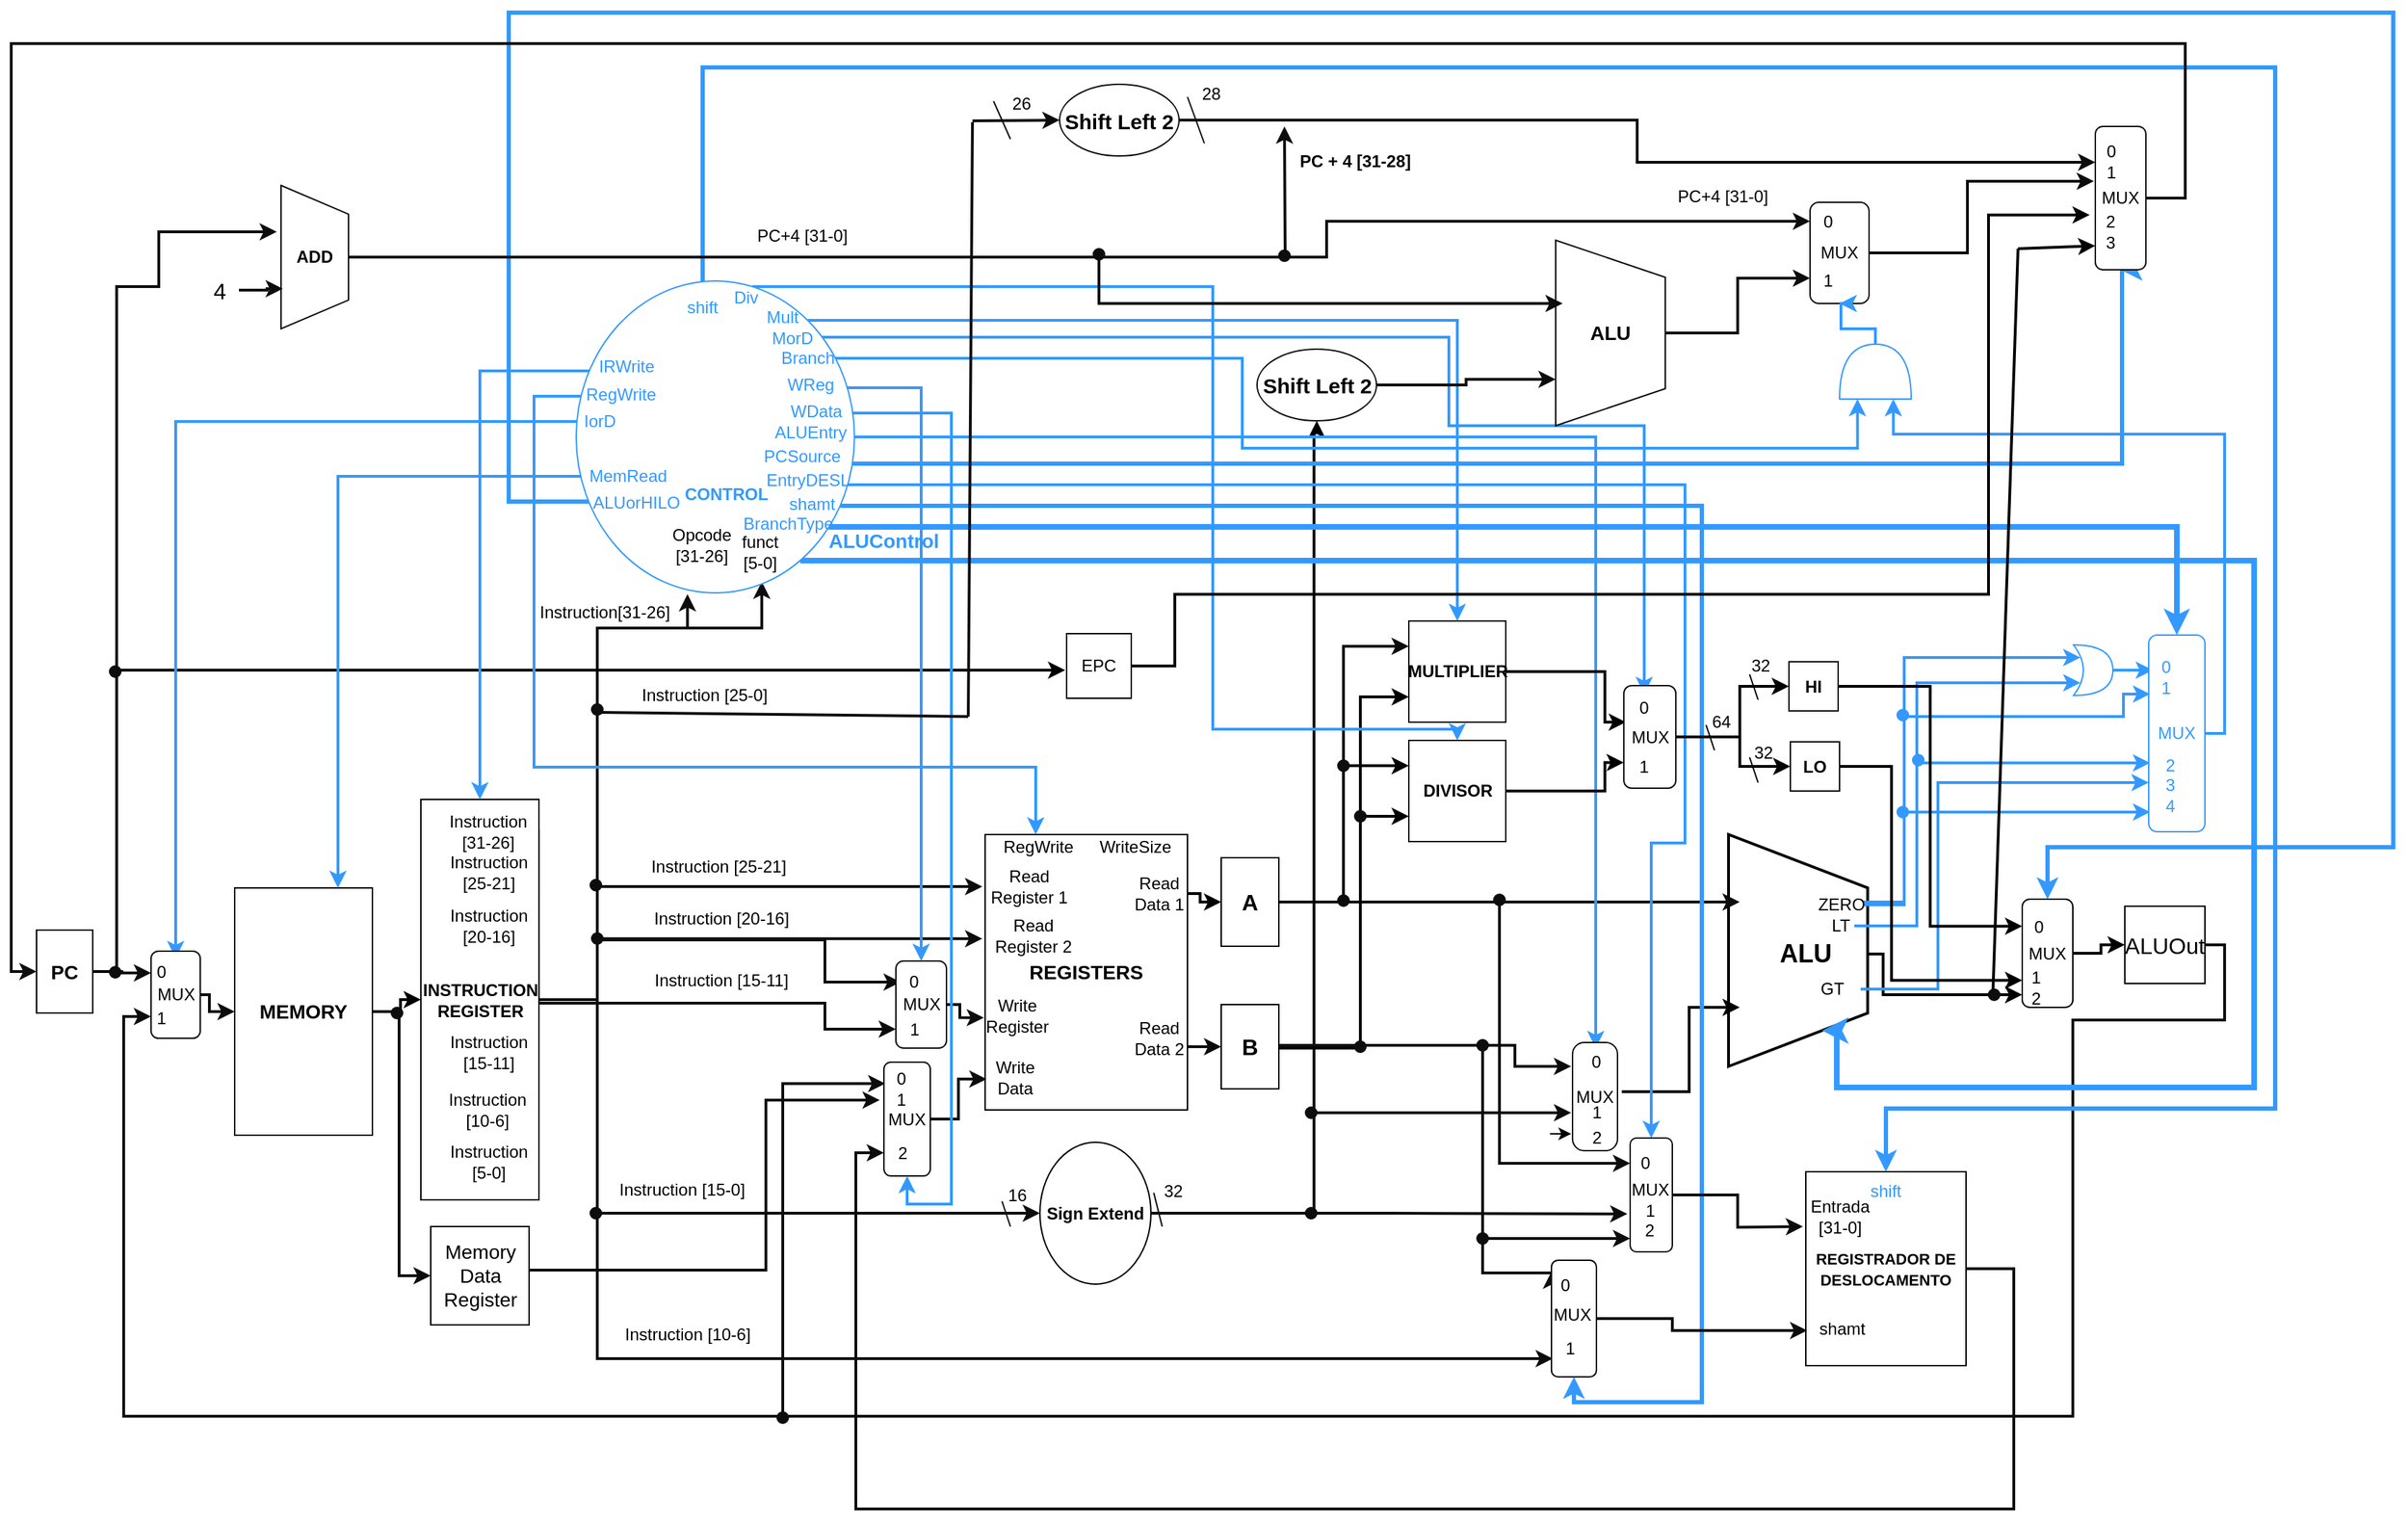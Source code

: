 <mxfile version="10.5.3" type="device"><diagram id="m0JLOcHnYWhZUlG9EeAd" name="Page-1"><mxGraphModel dx="1074" dy="567" grid="1" gridSize="3" guides="1" tooltips="1" connect="1" arrows="1" fold="1" page="1" pageScale="1" pageWidth="1800" pageHeight="1400" math="0" shadow="0"><root><mxCell id="0"/><mxCell id="1" parent="0"/><mxCell id="jZYslSAvv_fstjfzhOAo-1" style="edgeStyle=orthogonalEdgeStyle;rounded=0;orthogonalLoop=1;jettySize=auto;html=1;entryX=0.5;entryY=1;entryDx=0;entryDy=0;strokeWidth=2;" parent="1" source="qf8mG6W2A21P8WtjzMTT-8" target="qf8mG6W2A21P8WtjzMTT-34" edge="1"><mxGeometry relative="1" as="geometry"/></mxCell><mxCell id="7lilGKZPfa10KWHNNfbe-63" style="edgeStyle=orthogonalEdgeStyle;rounded=0;orthogonalLoop=1;jettySize=auto;html=1;entryX=0;entryY=0.5;entryDx=0;entryDy=0;strokeColor=#0D0D0D;strokeWidth=2;" parent="1" source="qf8mG6W2A21P8WtjzMTT-8" target="qf8mG6W2A21P8WtjzMTT-44" edge="1"><mxGeometry relative="1" as="geometry"><Array as="points"><mxPoint x="294" y="738"/><mxPoint x="294" y="926"/></Array></mxGeometry></mxCell><mxCell id="qf8mG6W2A21P8WtjzMTT-8" value="&lt;b&gt;&lt;font style=&quot;font-size: 14px&quot;&gt;MEMORY&lt;/font&gt;&lt;/b&gt;" style="rounded=0;whiteSpace=wrap;html=1;direction=south;" parent="1" vertex="1"><mxGeometry x="177" y="650" width="98" height="176" as="geometry"/></mxCell><mxCell id="YTKSdPjLoR62WDcAs33n-29" style="edgeStyle=orthogonalEdgeStyle;rounded=0;orthogonalLoop=1;jettySize=auto;html=1;entryX=1.004;entryY=0.6;entryDx=0;entryDy=0;strokeColor=#0D0D0D;strokeWidth=2;exitX=0.075;exitY=0.005;exitDx=0;exitDy=0;exitPerimeter=0;entryPerimeter=0;" parent="1" source="qf8mG6W2A21P8WtjzMTT-34" target="YTKSdPjLoR62WDcAs33n-28" edge="1"><mxGeometry relative="1" as="geometry"><Array as="points"><mxPoint x="393" y="732"/><mxPoint x="435" y="732"/><mxPoint x="435" y="465"/><mxPoint x="499" y="465"/></Array></mxGeometry></mxCell><mxCell id="7lilGKZPfa10KWHNNfbe-92" style="edgeStyle=orthogonalEdgeStyle;rounded=0;orthogonalLoop=1;jettySize=auto;html=1;entryX=0.189;entryY=1.014;entryDx=0;entryDy=0;entryPerimeter=0;strokeColor=#0D0D0D;strokeWidth=2;" parent="1" source="qf8mG6W2A21P8WtjzMTT-34" target="qf8mG6W2A21P8WtjzMTT-58" edge="1"><mxGeometry relative="1" as="geometry"><Array as="points"><mxPoint x="435" y="732"/><mxPoint x="435" y="649"/></Array></mxGeometry></mxCell><mxCell id="7lilGKZPfa10KWHNNfbe-95" style="edgeStyle=orthogonalEdgeStyle;rounded=0;orthogonalLoop=1;jettySize=auto;html=1;entryX=0.378;entryY=1.014;entryDx=0;entryDy=0;entryPerimeter=0;strokeColor=#0D0D0D;strokeWidth=2;" parent="1" source="qf8mG6W2A21P8WtjzMTT-34" target="qf8mG6W2A21P8WtjzMTT-58" edge="1"><mxGeometry relative="1" as="geometry"><Array as="points"><mxPoint x="435" y="732"/><mxPoint x="435" y="686"/></Array></mxGeometry></mxCell><mxCell id="7lilGKZPfa10KWHNNfbe-97" style="edgeStyle=orthogonalEdgeStyle;rounded=0;orthogonalLoop=1;jettySize=auto;html=1;entryX=0;entryY=0.5;entryDx=0;entryDy=0;strokeColor=#0D0D0D;strokeWidth=2;" parent="1" source="qf8mG6W2A21P8WtjzMTT-34" target="YTKSdPjLoR62WDcAs33n-19" edge="1"><mxGeometry relative="1" as="geometry"><Array as="points"><mxPoint x="435" y="732"/><mxPoint x="435" y="687"/><mxPoint x="597" y="687"/><mxPoint x="597" y="717"/></Array></mxGeometry></mxCell><mxCell id="7lilGKZPfa10KWHNNfbe-98" style="edgeStyle=orthogonalEdgeStyle;rounded=0;orthogonalLoop=1;jettySize=auto;html=1;entryX=0;entryY=0.5;entryDx=0;entryDy=0;strokeColor=#0D0D0D;strokeWidth=2;" parent="1" source="qf8mG6W2A21P8WtjzMTT-34" target="YTKSdPjLoR62WDcAs33n-20" edge="1"><mxGeometry relative="1" as="geometry"><Array as="points"><mxPoint x="597" y="732"/><mxPoint x="597" y="751"/></Array></mxGeometry></mxCell><mxCell id="7lilGKZPfa10KWHNNfbe-100" style="edgeStyle=orthogonalEdgeStyle;rounded=0;orthogonalLoop=1;jettySize=auto;html=1;entryX=0.5;entryY=1;entryDx=0;entryDy=0;strokeColor=#0D0D0D;strokeWidth=2;" parent="1" source="qf8mG6W2A21P8WtjzMTT-34" target="YTKSdPjLoR62WDcAs33n-1" edge="1"><mxGeometry relative="1" as="geometry"><Array as="points"><mxPoint x="435" y="730"/><mxPoint x="435" y="882"/></Array></mxGeometry></mxCell><mxCell id="7lilGKZPfa10KWHNNfbe-111" style="edgeStyle=orthogonalEdgeStyle;rounded=0;orthogonalLoop=1;jettySize=auto;html=1;entryX=0.843;entryY=0.969;entryDx=0;entryDy=0;entryPerimeter=0;strokeColor=#0D0D0D;strokeWidth=2;" parent="1" source="qf8mG6W2A21P8WtjzMTT-34" target="7lilGKZPfa10KWHNNfbe-72" edge="1"><mxGeometry relative="1" as="geometry"><Array as="points"><mxPoint x="435" y="730"/><mxPoint x="435" y="985"/></Array></mxGeometry></mxCell><mxCell id="7lilGKZPfa10KWHNNfbe-115" style="edgeStyle=orthogonalEdgeStyle;rounded=0;orthogonalLoop=1;jettySize=auto;html=1;entryX=0.964;entryY=0.333;entryDx=0;entryDy=0;entryPerimeter=0;strokeColor=#0D0D0D;strokeWidth=2;" parent="1" source="qf8mG6W2A21P8WtjzMTT-34" target="YTKSdPjLoR62WDcAs33n-28" edge="1"><mxGeometry relative="1" as="geometry"><Array as="points"><mxPoint x="435" y="730"/><mxPoint x="435" y="465"/><mxPoint x="552" y="465"/></Array></mxGeometry></mxCell><mxCell id="qf8mG6W2A21P8WtjzMTT-34" value="&lt;font style=&quot;font-size: 12px&quot;&gt;&lt;b&gt;INSTRUCTION REGISTER&lt;/b&gt;&lt;/font&gt;" style="rounded=0;whiteSpace=wrap;html=1;fontSize=6;direction=south;" parent="1" vertex="1"><mxGeometry x="309.5" y="587" width="84" height="285" as="geometry"/></mxCell><mxCell id="YTKSdPjLoR62WDcAs33n-13" style="edgeStyle=orthogonalEdgeStyle;rounded=0;orthogonalLoop=1;jettySize=auto;html=1;strokeColor=#0D0D0D;strokeWidth=2;" parent="1" source="qf8mG6W2A21P8WtjzMTT-44" edge="1"><mxGeometry relative="1" as="geometry"><mxPoint x="636" y="801" as="targetPoint"/><Array as="points"><mxPoint x="555" y="922"/><mxPoint x="555" y="801"/></Array></mxGeometry></mxCell><mxCell id="qf8mG6W2A21P8WtjzMTT-44" value="&lt;font style=&quot;font-size: 14px&quot;&gt;Memory Data Register&lt;/font&gt;" style="whiteSpace=wrap;html=1;aspect=fixed;fillColor=#FFFFFF;fontSize=6;" parent="1" vertex="1"><mxGeometry x="316.5" y="891" width="70" height="70" as="geometry"/></mxCell><mxCell id="7lilGKZPfa10KWHNNfbe-119" style="edgeStyle=orthogonalEdgeStyle;rounded=0;orthogonalLoop=1;jettySize=auto;html=1;entryX=0.5;entryY=1;entryDx=0;entryDy=0;strokeColor=#0D0D0D;strokeWidth=2;" parent="1" source="qf8mG6W2A21P8WtjzMTT-58" target="qf8mG6W2A21P8WtjzMTT-127" edge="1"><mxGeometry relative="1" as="geometry"><Array as="points"><mxPoint x="867" y="763"/><mxPoint x="867" y="763"/></Array></mxGeometry></mxCell><mxCell id="qf8mG6W2A21P8WtjzMTT-58" value="&lt;font size=&quot;1&quot;&gt;&lt;b style=&quot;font-size: 14px&quot;&gt;REGISTERS&lt;/b&gt;&lt;/font&gt;" style="rounded=0;whiteSpace=wrap;html=1;fillColor=#FFFFFF;fontSize=6;direction=south;" parent="1" vertex="1"><mxGeometry x="711" y="612" width="144" height="196" as="geometry"/></mxCell><mxCell id="7lilGKZPfa10KWHNNfbe-46" style="edgeStyle=orthogonalEdgeStyle;rounded=0;orthogonalLoop=1;jettySize=auto;html=1;strokeWidth=2;entryX=0.883;entryY=1;entryDx=0;entryDy=0;entryPerimeter=0;" parent="1" source="qf8mG6W2A21P8WtjzMTT-67" target="7lilGKZPfa10KWHNNfbe-35" edge="1"><mxGeometry relative="1" as="geometry"><mxPoint x="1446" y="717" as="targetPoint"/><Array as="points"><mxPoint x="1350" y="697"/><mxPoint x="1350" y="726"/></Array></mxGeometry></mxCell><mxCell id="qf8mG6W2A21P8WtjzMTT-67" value="" style="verticalLabelPosition=bottom;verticalAlign=top;html=1;strokeWidth=2;shape=trapezoid;perimeter=trapezoidPerimeter;whiteSpace=wrap;size=0.23;arcSize=10;flipV=1;fillColor=#FFFFFF;fontSize=6;direction=south;" parent="1" vertex="1"><mxGeometry x="1240" y="612" width="99" height="165" as="geometry"/></mxCell><mxCell id="YTKSdPjLoR62WDcAs33n-226" style="edgeStyle=orthogonalEdgeStyle;rounded=0;orthogonalLoop=1;jettySize=auto;html=1;entryX=0.75;entryY=1;entryDx=0;entryDy=0;strokeColor=#0D0D0D;strokeWidth=2;" parent="1" source="qf8mG6W2A21P8WtjzMTT-75" target="YTKSdPjLoR62WDcAs33n-127" edge="1"><mxGeometry relative="1" as="geometry"><Array as="points"><mxPoint x="1593" y="691"/><mxPoint x="1593" y="744"/><mxPoint x="1485" y="744"/><mxPoint x="1485" y="1026"/><mxPoint x="98" y="1026"/><mxPoint x="98" y="742"/></Array></mxGeometry></mxCell><mxCell id="7lilGKZPfa10KWHNNfbe-105" style="edgeStyle=orthogonalEdgeStyle;rounded=0;orthogonalLoop=1;jettySize=auto;html=1;entryX=0;entryY=0.25;entryDx=0;entryDy=0;strokeColor=#0D0D0D;strokeWidth=2;" parent="1" source="qf8mG6W2A21P8WtjzMTT-75" target="YTKSdPjLoR62WDcAs33n-10" edge="1"><mxGeometry relative="1" as="geometry"><Array as="points"><mxPoint x="1593" y="691"/><mxPoint x="1593" y="744"/><mxPoint x="1485" y="744"/><mxPoint x="1485" y="1026"/><mxPoint x="567" y="1026"/><mxPoint x="567" y="789"/></Array></mxGeometry></mxCell><mxCell id="qf8mG6W2A21P8WtjzMTT-75" value="&lt;font style=&quot;font-size: 16px&quot;&gt;ALUOut&lt;/font&gt;" style="rounded=0;whiteSpace=wrap;html=1;fillColor=#FFFFFF;fontSize=6;" parent="1" vertex="1"><mxGeometry x="1522" y="663" width="57" height="55" as="geometry"/></mxCell><mxCell id="qf8mG6W2A21P8WtjzMTT-90" value="&lt;b&gt;&lt;font style=&quot;font-size: 18px&quot;&gt;ALU&lt;/font&gt;&lt;/b&gt;" style="text;html=1;strokeColor=none;fillColor=none;align=center;verticalAlign=middle;whiteSpace=wrap;rounded=0;fontSize=6;" parent="1" vertex="1"><mxGeometry x="1275" y="687" width="40" height="20" as="geometry"/></mxCell><mxCell id="qf8mG6W2A21P8WtjzMTT-141" style="edgeStyle=orthogonalEdgeStyle;rounded=0;orthogonalLoop=1;jettySize=auto;html=1;fontSize=6;strokeWidth=2;" parent="1" edge="1"><mxGeometry relative="1" as="geometry"><mxPoint x="1248" y="735" as="targetPoint"/><mxPoint x="1164" y="795" as="sourcePoint"/><Array as="points"><mxPoint x="1212" y="795"/><mxPoint x="1212" y="735"/></Array></mxGeometry></mxCell><mxCell id="YTKSdPjLoR62WDcAs33n-173" style="edgeStyle=orthogonalEdgeStyle;rounded=0;orthogonalLoop=1;jettySize=auto;html=1;strokeColor=#0D0D0D;strokeWidth=2;" parent="1" source="qf8mG6W2A21P8WtjzMTT-125" edge="1"><mxGeometry relative="1" as="geometry"><mxPoint x="1248" y="660" as="targetPoint"/></mxGeometry></mxCell><mxCell id="jZYslSAvv_fstjfzhOAo-31" style="edgeStyle=orthogonalEdgeStyle;rounded=0;orthogonalLoop=1;jettySize=auto;html=1;entryX=0.25;entryY=1;entryDx=0;entryDy=0;strokeColor=#0D0D0D;strokeWidth=2;" parent="1" source="qf8mG6W2A21P8WtjzMTT-125" target="jZYslSAvv_fstjfzhOAo-12" edge="1"><mxGeometry relative="1" as="geometry"><Array as="points"><mxPoint x="966" y="660"/><mxPoint x="966" y="478"/></Array></mxGeometry></mxCell><mxCell id="7lilGKZPfa10KWHNNfbe-5" style="edgeStyle=orthogonalEdgeStyle;rounded=0;orthogonalLoop=1;jettySize=auto;html=1;entryX=0.25;entryY=1;entryDx=0;entryDy=0;strokeWidth=2;" parent="1" source="qf8mG6W2A21P8WtjzMTT-125" target="jZYslSAvv_fstjfzhOAo-13" edge="1"><mxGeometry relative="1" as="geometry"><Array as="points"><mxPoint x="966" y="660"/><mxPoint x="966" y="563"/></Array></mxGeometry></mxCell><mxCell id="7lilGKZPfa10KWHNNfbe-90" style="edgeStyle=orthogonalEdgeStyle;rounded=0;orthogonalLoop=1;jettySize=auto;html=1;entryX=0;entryY=0.5;entryDx=0;entryDy=0;strokeColor=#0D0D0D;strokeWidth=2;" parent="1" source="qf8mG6W2A21P8WtjzMTT-125" target="YTKSdPjLoR62WDcAs33n-182" edge="1"><mxGeometry relative="1" as="geometry"><Array as="points"><mxPoint x="1077" y="660"/><mxPoint x="1077" y="846"/></Array></mxGeometry></mxCell><mxCell id="qf8mG6W2A21P8WtjzMTT-125" value="&lt;font size=&quot;1&quot;&gt;&lt;b style=&quot;font-size: 16px&quot;&gt;A&lt;/b&gt;&lt;/font&gt;" style="rounded=0;whiteSpace=wrap;html=1;fillColor=#FFFFFF;fontSize=6;direction=south;" parent="1" vertex="1"><mxGeometry x="879" y="628.5" width="41" height="63" as="geometry"/></mxCell><mxCell id="YTKSdPjLoR62WDcAs33n-181" style="edgeStyle=orthogonalEdgeStyle;rounded=0;orthogonalLoop=1;jettySize=auto;html=1;entryX=0.883;entryY=1;entryDx=0;entryDy=0;entryPerimeter=0;strokeColor=#0D0D0D;strokeWidth=2;" parent="1" source="qf8mG6W2A21P8WtjzMTT-127" target="YTKSdPjLoR62WDcAs33n-180" edge="1"><mxGeometry relative="1" as="geometry"><Array as="points"><mxPoint x="1065" y="762"/><mxPoint x="1065" y="900"/></Array></mxGeometry></mxCell><mxCell id="YTKSdPjLoR62WDcAs33n-187" style="edgeStyle=orthogonalEdgeStyle;rounded=0;orthogonalLoop=1;jettySize=auto;html=1;strokeColor=#0D0D0D;strokeWidth=2;entryX=0.096;entryY=1;entryDx=0;entryDy=0;entryPerimeter=0;" parent="1" source="qf8mG6W2A21P8WtjzMTT-127" target="7lilGKZPfa10KWHNNfbe-72" edge="1"><mxGeometry relative="1" as="geometry"><Array as="points"><mxPoint x="1065" y="762"/><mxPoint x="1065" y="924"/><mxPoint x="1114" y="924"/></Array><mxPoint x="1113" y="936" as="targetPoint"/></mxGeometry></mxCell><mxCell id="7lilGKZPfa10KWHNNfbe-7" style="edgeStyle=orthogonalEdgeStyle;rounded=0;orthogonalLoop=1;jettySize=auto;html=1;entryX=0.75;entryY=1;entryDx=0;entryDy=0;strokeWidth=2;" parent="1" source="qf8mG6W2A21P8WtjzMTT-127" target="jZYslSAvv_fstjfzhOAo-12" edge="1"><mxGeometry relative="1" as="geometry"><Array as="points"><mxPoint x="978" y="764"/><mxPoint x="978" y="514"/></Array></mxGeometry></mxCell><mxCell id="7lilGKZPfa10KWHNNfbe-8" style="edgeStyle=orthogonalEdgeStyle;rounded=0;orthogonalLoop=1;jettySize=auto;html=1;entryX=0.75;entryY=1;entryDx=0;entryDy=0;strokeWidth=2;" parent="1" source="qf8mG6W2A21P8WtjzMTT-127" target="jZYslSAvv_fstjfzhOAo-13" edge="1"><mxGeometry relative="1" as="geometry"><Array as="points"><mxPoint x="978" y="764"/><mxPoint x="978" y="599"/></Array></mxGeometry></mxCell><mxCell id="qf8mG6W2A21P8WtjzMTT-127" value="&lt;font size=&quot;1&quot;&gt;&lt;b style=&quot;font-size: 16px&quot;&gt;B&lt;/b&gt;&lt;/font&gt;" style="rounded=0;whiteSpace=wrap;html=1;fillColor=#FFFFFF;fontSize=6;direction=south;" parent="1" vertex="1"><mxGeometry x="879" y="733" width="41" height="60" as="geometry"/></mxCell><mxCell id="YTKSdPjLoR62WDcAs33n-128" style="edgeStyle=orthogonalEdgeStyle;rounded=0;orthogonalLoop=1;jettySize=auto;html=1;entryX=0.25;entryY=1;entryDx=0;entryDy=0;strokeColor=#0D0D0D;strokeWidth=2;" parent="1" source="qf8mG6W2A21P8WtjzMTT-144" target="YTKSdPjLoR62WDcAs33n-127" edge="1"><mxGeometry relative="1" as="geometry"/></mxCell><mxCell id="YTKSdPjLoR62WDcAs33n-130" style="edgeStyle=orthogonalEdgeStyle;rounded=0;orthogonalLoop=1;jettySize=auto;html=1;strokeColor=#0D0D0D;strokeWidth=2;" parent="1" source="qf8mG6W2A21P8WtjzMTT-144" edge="1"><mxGeometry relative="1" as="geometry"><mxPoint x="207" y="183" as="targetPoint"/><Array as="points"><mxPoint x="93" y="710"/><mxPoint x="93" y="222"/><mxPoint x="123" y="222"/></Array></mxGeometry></mxCell><mxCell id="7lilGKZPfa10KWHNNfbe-51" style="edgeStyle=orthogonalEdgeStyle;rounded=0;orthogonalLoop=1;jettySize=auto;html=1;strokeWidth=2;" parent="1" source="qf8mG6W2A21P8WtjzMTT-144" edge="1"><mxGeometry relative="1" as="geometry"><mxPoint x="768" y="495" as="targetPoint"/><Array as="points"><mxPoint x="93" y="710"/><mxPoint x="93" y="495"/></Array></mxGeometry></mxCell><mxCell id="qf8mG6W2A21P8WtjzMTT-144" value="&lt;font style=&quot;font-size: 14px&quot;&gt;&lt;b&gt;PC&lt;/b&gt;&lt;/font&gt;" style="rounded=0;whiteSpace=wrap;html=1;fillColor=#FFFFFF;fontSize=6;direction=south;" parent="1" vertex="1"><mxGeometry x="36" y="680" width="40" height="59" as="geometry"/></mxCell><mxCell id="YTKSdPjLoR62WDcAs33n-83" style="edgeStyle=orthogonalEdgeStyle;rounded=0;orthogonalLoop=1;jettySize=auto;html=1;strokeColor=#0D0D0D;strokeWidth=2;" parent="1" source="YTKSdPjLoR62WDcAs33n-1" edge="1"><mxGeometry relative="1" as="geometry"><mxPoint x="1128" y="810" as="targetPoint"/><Array as="points"><mxPoint x="945" y="882"/><mxPoint x="945" y="810"/></Array></mxGeometry></mxCell><mxCell id="7lilGKZPfa10KWHNNfbe-1" style="edgeStyle=orthogonalEdgeStyle;rounded=0;orthogonalLoop=1;jettySize=auto;html=1;entryX=0.5;entryY=1;entryDx=0;entryDy=0;strokeWidth=2;" parent="1" source="YTKSdPjLoR62WDcAs33n-1" target="YTKSdPjLoR62WDcAs33n-117" edge="1"><mxGeometry relative="1" as="geometry"><Array as="points"><mxPoint x="945" y="882"/><mxPoint x="945" y="324"/></Array></mxGeometry></mxCell><mxCell id="7lilGKZPfa10KWHNNfbe-87" style="edgeStyle=orthogonalEdgeStyle;rounded=0;orthogonalLoop=1;jettySize=auto;html=1;entryX=-0.227;entryY=-0.075;entryDx=0;entryDy=0;entryPerimeter=0;strokeColor=#0D0D0D;strokeWidth=2;" parent="1" source="YTKSdPjLoR62WDcAs33n-1" target="YTKSdPjLoR62WDcAs33n-183" edge="1"><mxGeometry relative="1" as="geometry"/></mxCell><mxCell id="YTKSdPjLoR62WDcAs33n-1" value="&lt;b&gt;Sign Extend&lt;/b&gt;" style="ellipse;whiteSpace=wrap;html=1;direction=south;" parent="1" vertex="1"><mxGeometry x="750" y="831" width="79" height="101" as="geometry"/></mxCell><mxCell id="7lilGKZPfa10KWHNNfbe-164" style="edgeStyle=orthogonalEdgeStyle;rounded=0;orthogonalLoop=1;jettySize=auto;html=1;entryX=0;entryY=0.5;entryDx=0;entryDy=0;strokeColor=#0D0D0D;strokeWidth=2;" parent="1" source="YTKSdPjLoR62WDcAs33n-3" target="YTKSdPjLoR62WDcAs33n-11" edge="1"><mxGeometry relative="1" as="geometry"><Array as="points"><mxPoint x="1443" y="921"/><mxPoint x="1443" y="1092"/><mxPoint x="619" y="1092"/><mxPoint x="619" y="839"/></Array></mxGeometry></mxCell><mxCell id="YTKSdPjLoR62WDcAs33n-3" value="&lt;b&gt;&lt;font style=&quot;font-size: 11px&quot;&gt;REGISTRADOR DE DESLOCAMENTO&lt;/font&gt;&lt;/b&gt;" style="rounded=0;whiteSpace=wrap;html=1;direction=south;" parent="1" vertex="1"><mxGeometry x="1295" y="852" width="114" height="138" as="geometry"/></mxCell><mxCell id="YTKSdPjLoR62WDcAs33n-6" value="Entrada [31-0]" style="text;html=1;strokeColor=none;fillColor=none;align=center;verticalAlign=middle;whiteSpace=wrap;rounded=0;" parent="1" vertex="1"><mxGeometry x="1302.5" y="873.5" width="33" height="20" as="geometry"/></mxCell><mxCell id="YTKSdPjLoR62WDcAs33n-8" value="shamt" style="text;html=1;strokeColor=none;fillColor=none;align=center;verticalAlign=middle;whiteSpace=wrap;rounded=0;" parent="1" vertex="1"><mxGeometry x="1300.5" y="954" width="40" height="20" as="geometry"/></mxCell><mxCell id="7lilGKZPfa10KWHNNfbe-114" style="edgeStyle=orthogonalEdgeStyle;rounded=0;orthogonalLoop=1;jettySize=auto;html=1;entryX=0.888;entryY=0.993;entryDx=0;entryDy=0;entryPerimeter=0;strokeColor=#0D0D0D;strokeWidth=2;" parent="1" source="YTKSdPjLoR62WDcAs33n-9" target="qf8mG6W2A21P8WtjzMTT-58" edge="1"><mxGeometry relative="1" as="geometry"/></mxCell><mxCell id="YTKSdPjLoR62WDcAs33n-9" value="MUX" style="rounded=1;whiteSpace=wrap;html=1;strokeColor=#0D0D0D;direction=south;" parent="1" vertex="1"><mxGeometry x="639" y="774" width="33" height="81" as="geometry"/></mxCell><mxCell id="YTKSdPjLoR62WDcAs33n-10" value="0&lt;br&gt;1&lt;br&gt;" style="text;html=1;strokeColor=none;fillColor=none;align=center;verticalAlign=middle;whiteSpace=wrap;rounded=0;" parent="1" vertex="1"><mxGeometry x="640" y="786" width="23" height="13" as="geometry"/></mxCell><mxCell id="YTKSdPjLoR62WDcAs33n-11" value="2" style="text;html=1;strokeColor=none;fillColor=none;align=center;verticalAlign=middle;whiteSpace=wrap;rounded=0;" parent="1" vertex="1"><mxGeometry x="639" y="831" width="27" height="15" as="geometry"/></mxCell><mxCell id="YTKSdPjLoR62WDcAs33n-18" style="edgeStyle=orthogonalEdgeStyle;rounded=0;orthogonalLoop=1;jettySize=auto;html=1;strokeColor=#0D0D0D;strokeWidth=2;entryX=0.665;entryY=1.006;entryDx=0;entryDy=0;entryPerimeter=0;" parent="1" source="YTKSdPjLoR62WDcAs33n-17" target="qf8mG6W2A21P8WtjzMTT-58" edge="1"><mxGeometry relative="1" as="geometry"><Array as="points"><mxPoint x="693" y="733"/><mxPoint x="693" y="742"/></Array></mxGeometry></mxCell><mxCell id="YTKSdPjLoR62WDcAs33n-17" value="MUX" style="rounded=1;whiteSpace=wrap;html=1;strokeColor=#0D0D0D;direction=south;" parent="1" vertex="1"><mxGeometry x="647.5" y="702" width="36" height="62" as="geometry"/></mxCell><mxCell id="YTKSdPjLoR62WDcAs33n-19" value="0" style="text;html=1;strokeColor=none;fillColor=none;align=center;verticalAlign=middle;whiteSpace=wrap;rounded=0;" parent="1" vertex="1"><mxGeometry x="651" y="707" width="19" height="20" as="geometry"/></mxCell><mxCell id="YTKSdPjLoR62WDcAs33n-20" value="1" style="text;html=1;strokeColor=none;fillColor=none;align=center;verticalAlign=middle;whiteSpace=wrap;rounded=0;" parent="1" vertex="1"><mxGeometry x="647.5" y="740.5" width="26" height="20" as="geometry"/></mxCell><mxCell id="YTKSdPjLoR62WDcAs33n-21" value="Instruction&lt;br&gt;[31-26]&lt;br&gt;" style="text;html=1;strokeColor=none;fillColor=none;align=center;verticalAlign=middle;whiteSpace=wrap;rounded=0;" parent="1" vertex="1"><mxGeometry x="336" y="600" width="43" height="20" as="geometry"/></mxCell><mxCell id="YTKSdPjLoR62WDcAs33n-22" value="Instruction&lt;br&gt;[25-21]&lt;br&gt;" style="text;html=1;strokeColor=none;fillColor=none;align=center;verticalAlign=middle;whiteSpace=wrap;rounded=0;" parent="1" vertex="1"><mxGeometry x="337.5" y="628.5" width="40" height="20" as="geometry"/></mxCell><mxCell id="YTKSdPjLoR62WDcAs33n-23" value="Instruction&lt;br&gt;[20-16]&lt;br&gt;" style="text;html=1;strokeColor=none;fillColor=none;align=center;verticalAlign=middle;whiteSpace=wrap;rounded=0;" parent="1" vertex="1"><mxGeometry x="337" y="667" width="42" height="20" as="geometry"/></mxCell><mxCell id="YTKSdPjLoR62WDcAs33n-25" value="Instruction [15-11]" style="text;html=1;strokeColor=none;fillColor=none;align=center;verticalAlign=middle;whiteSpace=wrap;rounded=0;" parent="1" vertex="1"><mxGeometry x="338" y="757" width="40" height="20" as="geometry"/></mxCell><mxCell id="YTKSdPjLoR62WDcAs33n-26" value="Instruction&lt;br&gt;[10-6]&lt;br&gt;" style="text;html=1;strokeColor=none;fillColor=none;align=center;verticalAlign=middle;whiteSpace=wrap;rounded=0;" parent="1" vertex="1"><mxGeometry x="336.5" y="798" width="40" height="20" as="geometry"/></mxCell><mxCell id="YTKSdPjLoR62WDcAs33n-27" value="Instruction&lt;br&gt;[5-0]&lt;br&gt;" style="text;html=1;strokeColor=none;fillColor=none;align=center;verticalAlign=middle;whiteSpace=wrap;rounded=0;" parent="1" vertex="1"><mxGeometry x="337.5" y="835" width="40" height="20" as="geometry"/></mxCell><mxCell id="YTKSdPjLoR62WDcAs33n-166" style="edgeStyle=orthogonalEdgeStyle;rounded=0;orthogonalLoop=1;jettySize=auto;html=1;entryX=1;entryY=0.5;entryDx=0;entryDy=0;strokeColor=#3399FF;strokeWidth=3;" parent="1" source="YTKSdPjLoR62WDcAs33n-28" target="YTKSdPjLoR62WDcAs33n-151" edge="1"><mxGeometry relative="1" as="geometry"><Array as="points"><mxPoint x="1520" y="348"/></Array></mxGeometry></mxCell><mxCell id="YTKSdPjLoR62WDcAs33n-169" style="edgeStyle=orthogonalEdgeStyle;rounded=0;orthogonalLoop=1;jettySize=auto;html=1;entryX=0;entryY=0.25;entryDx=0;entryDy=0;entryPerimeter=0;strokeColor=#3399FF;strokeWidth=2;" parent="1" source="YTKSdPjLoR62WDcAs33n-28" target="YTKSdPjLoR62WDcAs33n-162" edge="1"><mxGeometry relative="1" as="geometry"><Array as="points"><mxPoint x="894" y="273"/><mxPoint x="894" y="337"/><mxPoint x="1331" y="337"/></Array></mxGeometry></mxCell><mxCell id="YTKSdPjLoR62WDcAs33n-170" style="edgeStyle=orthogonalEdgeStyle;rounded=0;orthogonalLoop=1;jettySize=auto;html=1;entryX=1;entryY=0.25;entryDx=0;entryDy=0;strokeColor=#3399FF;strokeWidth=4;" parent="1" source="YTKSdPjLoR62WDcAs33n-28" target="qf8mG6W2A21P8WtjzMTT-67" edge="1"><mxGeometry relative="1" as="geometry"><mxPoint x="1264.235" y="907.118" as="targetPoint"/><Array as="points"><mxPoint x="1614" y="417"/><mxPoint x="1614" y="792"/><mxPoint x="1317" y="792"/><mxPoint x="1317" y="753"/><mxPoint x="1318" y="753"/><mxPoint x="1318" y="751"/></Array></mxGeometry></mxCell><mxCell id="YTKSdPjLoR62WDcAs33n-174" style="edgeStyle=orthogonalEdgeStyle;rounded=0;orthogonalLoop=1;jettySize=auto;html=1;entryX=0;entryY=0.5;entryDx=0;entryDy=0;strokeColor=#3399FF;strokeWidth=2;" parent="1" source="YTKSdPjLoR62WDcAs33n-28" target="YTKSdPjLoR62WDcAs33n-17" edge="1"><mxGeometry relative="1" as="geometry"><Array as="points"><mxPoint x="665" y="294"/></Array></mxGeometry></mxCell><mxCell id="YTKSdPjLoR62WDcAs33n-176" style="edgeStyle=orthogonalEdgeStyle;rounded=0;orthogonalLoop=1;jettySize=auto;html=1;entryX=1;entryY=0.5;entryDx=0;entryDy=0;strokeColor=#3399FF;strokeWidth=2;" parent="1" source="YTKSdPjLoR62WDcAs33n-28" target="YTKSdPjLoR62WDcAs33n-9" edge="1"><mxGeometry relative="1" as="geometry"><Array as="points"><mxPoint x="687" y="312"/><mxPoint x="687" y="875"/><mxPoint x="656" y="875"/></Array></mxGeometry></mxCell><mxCell id="YTKSdPjLoR62WDcAs33n-193" style="edgeStyle=orthogonalEdgeStyle;rounded=0;orthogonalLoop=1;jettySize=auto;html=1;entryX=0.5;entryY=0;entryDx=0;entryDy=0;strokeColor=#3399FF;strokeWidth=2;" parent="1" source="YTKSdPjLoR62WDcAs33n-28" target="YTKSdPjLoR62WDcAs33n-109" edge="1"><mxGeometry relative="1" as="geometry"><Array as="points"><mxPoint x="1146" y="329"/></Array></mxGeometry></mxCell><mxCell id="YTKSdPjLoR62WDcAs33n-196" style="edgeStyle=orthogonalEdgeStyle;rounded=0;orthogonalLoop=1;jettySize=auto;html=1;entryX=0;entryY=0.5;entryDx=0;entryDy=0;strokeColor=#3399FF;strokeWidth=2;" parent="1" source="YTKSdPjLoR62WDcAs33n-28" target="YTKSdPjLoR62WDcAs33n-180" edge="1"><mxGeometry relative="1" as="geometry"><Array as="points"><mxPoint x="1209" y="363"/><mxPoint x="1209" y="618"/><mxPoint x="1185" y="618"/></Array></mxGeometry></mxCell><mxCell id="YTKSdPjLoR62WDcAs33n-197" style="edgeStyle=orthogonalEdgeStyle;rounded=0;orthogonalLoop=1;jettySize=auto;html=1;entryX=1;entryY=0.5;entryDx=0;entryDy=0;strokeColor=#3399FF;strokeWidth=3;" parent="1" source="YTKSdPjLoR62WDcAs33n-28" target="7lilGKZPfa10KWHNNfbe-72" edge="1"><mxGeometry relative="1" as="geometry"><Array as="points"><mxPoint x="1221" y="378"/><mxPoint x="1221" y="1016"/><mxPoint x="1130" y="1016"/></Array><mxPoint x="1164" y="996" as="targetPoint"/></mxGeometry></mxCell><mxCell id="YTKSdPjLoR62WDcAs33n-230" style="edgeStyle=orthogonalEdgeStyle;rounded=0;orthogonalLoop=1;jettySize=auto;html=1;entryX=0;entryY=0.25;entryDx=0;entryDy=0;strokeColor=#3399FF;strokeWidth=2;" parent="1" source="YTKSdPjLoR62WDcAs33n-28" target="qf8mG6W2A21P8WtjzMTT-8" edge="1"><mxGeometry relative="1" as="geometry"><Array as="points"><mxPoint x="251" y="357"/></Array></mxGeometry></mxCell><mxCell id="YTKSdPjLoR62WDcAs33n-232" style="edgeStyle=orthogonalEdgeStyle;rounded=0;orthogonalLoop=1;jettySize=auto;html=1;entryX=0.75;entryY=0;entryDx=0;entryDy=0;strokeColor=#3399FF;strokeWidth=2;" parent="1" source="YTKSdPjLoR62WDcAs33n-28" target="YTKSdPjLoR62WDcAs33n-228" edge="1"><mxGeometry relative="1" as="geometry"><Array as="points"><mxPoint x="135" y="318"/></Array></mxGeometry></mxCell><mxCell id="YTKSdPjLoR62WDcAs33n-234" style="edgeStyle=orthogonalEdgeStyle;rounded=0;orthogonalLoop=1;jettySize=auto;html=1;entryX=0;entryY=0.75;entryDx=0;entryDy=0;strokeColor=#3399FF;strokeWidth=2;" parent="1" source="YTKSdPjLoR62WDcAs33n-28" target="qf8mG6W2A21P8WtjzMTT-58" edge="1"><mxGeometry relative="1" as="geometry"><Array as="points"><mxPoint x="390" y="300"/><mxPoint x="390" y="564"/><mxPoint x="747" y="564"/></Array></mxGeometry></mxCell><mxCell id="YTKSdPjLoR62WDcAs33n-238" style="edgeStyle=orthogonalEdgeStyle;rounded=0;orthogonalLoop=1;jettySize=auto;html=1;entryX=0;entryY=0.5;entryDx=0;entryDy=0;strokeColor=#3399FF;strokeWidth=2;" parent="1" source="YTKSdPjLoR62WDcAs33n-28" target="qf8mG6W2A21P8WtjzMTT-34" edge="1"><mxGeometry relative="1" as="geometry"><Array as="points"><mxPoint x="352" y="282"/></Array></mxGeometry></mxCell><mxCell id="jZYslSAvv_fstjfzhOAo-17" style="edgeStyle=orthogonalEdgeStyle;rounded=0;orthogonalLoop=1;jettySize=auto;html=1;entryX=1;entryY=0.5;entryDx=0;entryDy=0;strokeColor=#3399FF;strokeWidth=4;" parent="1" source="YTKSdPjLoR62WDcAs33n-28" target="jZYslSAvv_fstjfzhOAo-5" edge="1"><mxGeometry relative="1" as="geometry"><Array as="points"><mxPoint x="1559" y="393"/></Array></mxGeometry></mxCell><mxCell id="7lilGKZPfa10KWHNNfbe-55" style="edgeStyle=orthogonalEdgeStyle;rounded=0;orthogonalLoop=1;jettySize=auto;html=1;entryX=0.5;entryY=0;entryDx=0;entryDy=0;strokeWidth=2;strokeColor=#3399FF;" parent="1" source="YTKSdPjLoR62WDcAs33n-28" target="7lilGKZPfa10KWHNNfbe-22" edge="1"><mxGeometry relative="1" as="geometry"><Array as="points"><mxPoint x="1041" y="258"/><mxPoint x="1041" y="321"/><mxPoint x="1180" y="321"/></Array></mxGeometry></mxCell><mxCell id="7lilGKZPfa10KWHNNfbe-61" style="edgeStyle=orthogonalEdgeStyle;rounded=0;orthogonalLoop=1;jettySize=auto;html=1;entryX=0;entryY=0.5;entryDx=0;entryDy=0;strokeColor=#3399FF;strokeWidth=2;" parent="1" source="YTKSdPjLoR62WDcAs33n-28" target="jZYslSAvv_fstjfzhOAo-13" edge="1"><mxGeometry relative="1" as="geometry"><Array as="points"><mxPoint x="873" y="222"/><mxPoint x="873" y="537"/><mxPoint x="1047" y="537"/></Array></mxGeometry></mxCell><mxCell id="7lilGKZPfa10KWHNNfbe-66" style="edgeStyle=orthogonalEdgeStyle;rounded=0;orthogonalLoop=1;jettySize=auto;html=1;entryX=0;entryY=0.5;entryDx=0;entryDy=0;strokeColor=#3399FF;strokeWidth=3;" parent="1" source="YTKSdPjLoR62WDcAs33n-28" target="YTKSdPjLoR62WDcAs33n-3" edge="1"><mxGeometry relative="1" as="geometry"><Array as="points"><mxPoint x="510" y="66"/><mxPoint x="1629" y="66"/><mxPoint x="1629" y="807"/><mxPoint x="1352" y="807"/></Array></mxGeometry></mxCell><mxCell id="7lilGKZPfa10KWHNNfbe-122" style="edgeStyle=orthogonalEdgeStyle;rounded=0;orthogonalLoop=1;jettySize=auto;html=1;entryX=0;entryY=0.5;entryDx=0;entryDy=0;strokeColor=#3399FF;strokeWidth=2;" parent="1" source="YTKSdPjLoR62WDcAs33n-28" target="jZYslSAvv_fstjfzhOAo-12" edge="1"><mxGeometry relative="1" as="geometry"><Array as="points"><mxPoint x="1047" y="246"/></Array></mxGeometry></mxCell><mxCell id="7lilGKZPfa10KWHNNfbe-161" style="edgeStyle=orthogonalEdgeStyle;rounded=0;orthogonalLoop=1;jettySize=auto;html=1;entryX=0;entryY=0.5;entryDx=0;entryDy=0;strokeColor=#3399FF;strokeWidth=3;" parent="1" source="YTKSdPjLoR62WDcAs33n-28" target="7lilGKZPfa10KWHNNfbe-35" edge="1"><mxGeometry relative="1" as="geometry"><Array as="points"><mxPoint x="372" y="375"/><mxPoint x="372" y="27"/><mxPoint x="1713" y="27"/><mxPoint x="1713" y="621"/><mxPoint x="1467" y="621"/></Array></mxGeometry></mxCell><mxCell id="YTKSdPjLoR62WDcAs33n-28" value="" style="ellipse;whiteSpace=wrap;html=1;strokeColor=#3399FF;direction=south;" parent="1" vertex="1"><mxGeometry x="420" y="218" width="198" height="222" as="geometry"/></mxCell><mxCell id="YTKSdPjLoR62WDcAs33n-32" value="Opcode&lt;br&gt;[31-26]&lt;br&gt;" style="text;html=1;strokeColor=none;fillColor=none;align=center;verticalAlign=middle;whiteSpace=wrap;rounded=0;" parent="1" vertex="1"><mxGeometry x="488" y="396" width="43" height="20" as="geometry"/></mxCell><mxCell id="YTKSdPjLoR62WDcAs33n-33" value="funct&lt;br&gt;[5-0]&lt;br&gt;" style="text;html=1;strokeColor=none;fillColor=none;align=center;verticalAlign=middle;whiteSpace=wrap;rounded=0;" parent="1" vertex="1"><mxGeometry x="530.5" y="401" width="40" height="20" as="geometry"/></mxCell><mxCell id="YTKSdPjLoR62WDcAs33n-34" value="" style="endArrow=none;html=1;strokeColor=#0D0D0D;strokeWidth=2;" parent="1" edge="1"><mxGeometry width="50" height="50" relative="1" as="geometry"><mxPoint x="435" y="525" as="sourcePoint"/><mxPoint x="699" y="528" as="targetPoint"/></mxGeometry></mxCell><mxCell id="YTKSdPjLoR62WDcAs33n-66" value="Instruction [25-0]" style="text;html=1;strokeColor=none;fillColor=none;align=center;verticalAlign=middle;whiteSpace=wrap;rounded=0;" parent="1" vertex="1"><mxGeometry x="446.5" y="503" width="129" height="20" as="geometry"/></mxCell><mxCell id="YTKSdPjLoR62WDcAs33n-71" value="" style="ellipse;whiteSpace=wrap;html=1;aspect=fixed;strokeColor=#0D0D0D;fillColor=#0D0D0D;connectable=0;" parent="1" vertex="1"><mxGeometry x="1061" y="758" width="8" height="8" as="geometry"/></mxCell><mxCell id="YTKSdPjLoR62WDcAs33n-80" value="Instruction [15-0]" style="text;html=1;strokeColor=none;fillColor=none;align=center;verticalAlign=middle;whiteSpace=wrap;rounded=0;" parent="1" vertex="1"><mxGeometry x="439" y="855" width="113" height="20" as="geometry"/></mxCell><mxCell id="YTKSdPjLoR62WDcAs33n-81" value="" style="endArrow=none;html=1;strokeColor=#0D0D0D;strokeWidth=1;" parent="1" edge="1"><mxGeometry width="50" height="50" relative="1" as="geometry"><mxPoint x="729" y="891" as="sourcePoint"/><mxPoint x="723" y="873" as="targetPoint"/></mxGeometry></mxCell><mxCell id="YTKSdPjLoR62WDcAs33n-82" value="16&lt;br&gt;" style="text;html=1;strokeColor=none;fillColor=none;align=center;verticalAlign=middle;whiteSpace=wrap;rounded=0;" parent="1" vertex="1"><mxGeometry x="714" y="858.5" width="40" height="20" as="geometry"/></mxCell><mxCell id="YTKSdPjLoR62WDcAs33n-84" value="" style="endArrow=none;html=1;strokeColor=#0D0D0D;strokeWidth=1;" parent="1" edge="1"><mxGeometry width="50" height="50" relative="1" as="geometry"><mxPoint x="837" y="891" as="sourcePoint"/><mxPoint x="831" y="867" as="targetPoint"/></mxGeometry></mxCell><mxCell id="YTKSdPjLoR62WDcAs33n-85" value="32" style="text;html=1;strokeColor=none;fillColor=none;align=center;verticalAlign=middle;whiteSpace=wrap;rounded=0;" parent="1" vertex="1"><mxGeometry x="825" y="856" width="40" height="20" as="geometry"/></mxCell><mxCell id="YTKSdPjLoR62WDcAs33n-88" value="Instruction [10-6]" style="text;html=1;strokeColor=none;fillColor=none;align=center;verticalAlign=middle;whiteSpace=wrap;rounded=0;" parent="1" vertex="1"><mxGeometry x="446" y="957.5" width="107" height="20" as="geometry"/></mxCell><mxCell id="YTKSdPjLoR62WDcAs33n-100" value="Read Register 1" style="text;html=1;strokeColor=none;fillColor=none;align=center;verticalAlign=middle;whiteSpace=wrap;rounded=0;" parent="1" vertex="1"><mxGeometry x="714" y="639" width="57" height="20" as="geometry"/></mxCell><mxCell id="YTKSdPjLoR62WDcAs33n-101" value="Read Register 2" style="text;html=1;strokeColor=none;fillColor=none;align=center;verticalAlign=middle;whiteSpace=wrap;rounded=0;" parent="1" vertex="1"><mxGeometry x="717" y="674" width="57" height="20" as="geometry"/></mxCell><mxCell id="YTKSdPjLoR62WDcAs33n-102" value="Write Register" style="text;html=1;strokeColor=none;fillColor=none;align=center;verticalAlign=middle;whiteSpace=wrap;rounded=0;" parent="1" vertex="1"><mxGeometry x="714" y="730.5" width="40" height="20" as="geometry"/></mxCell><mxCell id="YTKSdPjLoR62WDcAs33n-103" value="Write Data" style="text;html=1;strokeColor=none;fillColor=none;align=center;verticalAlign=middle;whiteSpace=wrap;rounded=0;" parent="1" vertex="1"><mxGeometry x="714" y="775" width="37" height="20" as="geometry"/></mxCell><mxCell id="7lilGKZPfa10KWHNNfbe-4" style="edgeStyle=orthogonalEdgeStyle;rounded=0;orthogonalLoop=1;jettySize=auto;html=1;entryX=0.5;entryY=1;entryDx=0;entryDy=0;strokeWidth=2;" parent="1" source="YTKSdPjLoR62WDcAs33n-104" target="qf8mG6W2A21P8WtjzMTT-125" edge="1"><mxGeometry relative="1" as="geometry"><Array as="points"><mxPoint x="864" y="654"/><mxPoint x="864" y="660"/></Array></mxGeometry></mxCell><mxCell id="YTKSdPjLoR62WDcAs33n-104" value="Read Data 1" style="text;html=1;strokeColor=none;fillColor=none;align=center;verticalAlign=middle;whiteSpace=wrap;rounded=0;" parent="1" vertex="1"><mxGeometry x="815" y="644" width="40" height="20" as="geometry"/></mxCell><mxCell id="YTKSdPjLoR62WDcAs33n-105" value="Read Data 2" style="text;html=1;strokeColor=none;fillColor=none;align=center;verticalAlign=middle;whiteSpace=wrap;rounded=0;" parent="1" vertex="1"><mxGeometry x="815" y="747" width="40" height="20" as="geometry"/></mxCell><mxCell id="YTKSdPjLoR62WDcAs33n-107" value="MUX" style="rounded=1;whiteSpace=wrap;html=1;strokeColor=#0D0D0D;fillColor=#FFFFFF;direction=south;arcSize=26;" parent="1" vertex="1"><mxGeometry x="1129" y="760" width="32" height="77" as="geometry"/></mxCell><mxCell id="YTKSdPjLoR62WDcAs33n-108" style="edgeStyle=orthogonalEdgeStyle;rounded=0;orthogonalLoop=1;jettySize=auto;html=1;strokeColor=#0D0D0D;strokeWidth=2;" parent="1" source="qf8mG6W2A21P8WtjzMTT-127" edge="1"><mxGeometry relative="1" as="geometry"><mxPoint x="1049" y="762" as="sourcePoint"/><mxPoint x="1128" y="777" as="targetPoint"/><Array as="points"><mxPoint x="1088" y="762"/><mxPoint x="1088" y="777"/></Array></mxGeometry></mxCell><mxCell id="YTKSdPjLoR62WDcAs33n-109" value="0&lt;br&gt;" style="text;html=1;strokeColor=none;fillColor=none;align=center;verticalAlign=middle;whiteSpace=wrap;rounded=0;" parent="1" vertex="1"><mxGeometry x="1125.5" y="764" width="40" height="20" as="geometry"/></mxCell><mxCell id="YTKSdPjLoR62WDcAs33n-111" value="1" style="text;html=1;strokeColor=none;fillColor=none;align=center;verticalAlign=middle;whiteSpace=wrap;rounded=0;" parent="1" vertex="1"><mxGeometry x="1134.5" y="805" width="23" height="10" as="geometry"/></mxCell><mxCell id="YTKSdPjLoR62WDcAs33n-121" style="edgeStyle=orthogonalEdgeStyle;rounded=0;orthogonalLoop=1;jettySize=auto;html=1;entryX=0.75;entryY=1;entryDx=0;entryDy=0;strokeColor=#0D0D0D;strokeWidth=2;" parent="1" source="YTKSdPjLoR62WDcAs33n-114" target="YTKSdPjLoR62WDcAs33n-119" edge="1"><mxGeometry relative="1" as="geometry"/></mxCell><mxCell id="YTKSdPjLoR62WDcAs33n-114" value="&lt;font style=&quot;font-size: 14px&quot;&gt;&lt;b&gt;ALU&lt;/b&gt;&lt;/font&gt;" style="shape=trapezoid;perimeter=trapezoidPerimeter;whiteSpace=wrap;html=1;strokeColor=#0D0D0D;fillColor=#FFFFFF;direction=south;" parent="1" vertex="1"><mxGeometry x="1117" y="189" width="78" height="132" as="geometry"/></mxCell><mxCell id="YTKSdPjLoR62WDcAs33n-118" style="edgeStyle=orthogonalEdgeStyle;rounded=0;orthogonalLoop=1;jettySize=auto;html=1;entryX=0.75;entryY=1;entryDx=0;entryDy=0;strokeColor=#0D0D0D;strokeWidth=2;" parent="1" source="YTKSdPjLoR62WDcAs33n-117" target="YTKSdPjLoR62WDcAs33n-114" edge="1"><mxGeometry relative="1" as="geometry"/></mxCell><mxCell id="YTKSdPjLoR62WDcAs33n-117" value="&lt;font style=&quot;font-size: 15px&quot;&gt;&lt;b&gt;Shift Left 2&lt;/b&gt;&lt;/font&gt;" style="ellipse;whiteSpace=wrap;html=1;strokeColor=#0D0D0D;fillColor=#FFFFFF;" parent="1" vertex="1"><mxGeometry x="904.5" y="266.5" width="85" height="51" as="geometry"/></mxCell><mxCell id="YTKSdPjLoR62WDcAs33n-152" style="edgeStyle=orthogonalEdgeStyle;rounded=0;orthogonalLoop=1;jettySize=auto;html=1;strokeColor=#0D0D0D;strokeWidth=2;entryX=0.382;entryY=1.028;entryDx=0;entryDy=0;entryPerimeter=0;" parent="1" source="YTKSdPjLoR62WDcAs33n-119" target="YTKSdPjLoR62WDcAs33n-151" edge="1"><mxGeometry relative="1" as="geometry"><mxPoint x="1500" y="177" as="targetPoint"/><Array as="points"><mxPoint x="1410" y="198"/><mxPoint x="1410" y="147"/></Array></mxGeometry></mxCell><mxCell id="YTKSdPjLoR62WDcAs33n-119" value="MUX" style="rounded=1;whiteSpace=wrap;html=1;strokeColor=#0D0D0D;fillColor=#FFFFFF;direction=south;" parent="1" vertex="1"><mxGeometry x="1298" y="162" width="42" height="72" as="geometry"/></mxCell><mxCell id="YTKSdPjLoR62WDcAs33n-122" value="1" style="text;html=1;strokeColor=none;fillColor=none;align=center;verticalAlign=middle;whiteSpace=wrap;rounded=0;" parent="1" vertex="1"><mxGeometry x="1298" y="210" width="26" height="15" as="geometry"/></mxCell><mxCell id="YTKSdPjLoR62WDcAs33n-123" value="0" style="text;html=1;strokeColor=none;fillColor=none;align=center;verticalAlign=middle;whiteSpace=wrap;rounded=0;" parent="1" vertex="1"><mxGeometry x="1298" y="168" width="26" height="15" as="geometry"/></mxCell><mxCell id="YTKSdPjLoR62WDcAs33n-124" value="" style="ellipse;whiteSpace=wrap;html=1;aspect=fixed;strokeColor=#0D0D0D;fillColor=#0D0D0D;connectable=0;" parent="1" vertex="1"><mxGeometry x="939" y="806" width="8" height="8" as="geometry"/></mxCell><mxCell id="YTKSdPjLoR62WDcAs33n-125" value="" style="endArrow=none;html=1;strokeColor=#0D0D0D;strokeWidth=2;" parent="1" edge="1"><mxGeometry width="50" height="50" relative="1" as="geometry"><mxPoint x="699" y="528" as="sourcePoint"/><mxPoint x="702" y="105" as="targetPoint"/></mxGeometry></mxCell><mxCell id="YTKSdPjLoR62WDcAs33n-129" style="edgeStyle=orthogonalEdgeStyle;rounded=0;orthogonalLoop=1;jettySize=auto;html=1;strokeColor=#0D0D0D;strokeWidth=2;" parent="1" source="YTKSdPjLoR62WDcAs33n-127" target="qf8mG6W2A21P8WtjzMTT-8" edge="1"><mxGeometry relative="1" as="geometry"><Array as="points"><mxPoint x="159" y="726"/><mxPoint x="159" y="738"/></Array></mxGeometry></mxCell><mxCell id="YTKSdPjLoR62WDcAs33n-127" value="MUX" style="rounded=1;whiteSpace=wrap;html=1;strokeColor=#0D0D0D;fillColor=#FFFFFF;direction=south;" parent="1" vertex="1"><mxGeometry x="117.5" y="695" width="35" height="62" as="geometry"/></mxCell><mxCell id="YTKSdPjLoR62WDcAs33n-131" value="" style="ellipse;whiteSpace=wrap;html=1;aspect=fixed;strokeColor=#0D0D0D;fillColor=#0D0D0D;connectable=0;" parent="1" vertex="1"><mxGeometry x="88" y="706" width="8" height="8" as="geometry"/></mxCell><mxCell id="YTKSdPjLoR62WDcAs33n-135" style="edgeStyle=orthogonalEdgeStyle;rounded=0;orthogonalLoop=1;jettySize=auto;html=1;strokeColor=#0D0D0D;strokeWidth=2;" parent="1" source="YTKSdPjLoR62WDcAs33n-132" edge="1"><mxGeometry relative="1" as="geometry"><mxPoint x="1122" y="234" as="targetPoint"/><Array as="points"><mxPoint x="792" y="201"/><mxPoint x="792" y="234"/></Array></mxGeometry></mxCell><mxCell id="YTKSdPjLoR62WDcAs33n-143" style="edgeStyle=orthogonalEdgeStyle;rounded=0;orthogonalLoop=1;jettySize=auto;html=1;entryX=0;entryY=0.5;entryDx=0;entryDy=0;strokeColor=#0D0D0D;strokeWidth=2;" parent="1" source="YTKSdPjLoR62WDcAs33n-132" target="YTKSdPjLoR62WDcAs33n-123" edge="1"><mxGeometry relative="1" as="geometry"><Array as="points"><mxPoint x="954" y="201"/><mxPoint x="954" y="176"/></Array></mxGeometry></mxCell><mxCell id="YTKSdPjLoR62WDcAs33n-149" style="edgeStyle=orthogonalEdgeStyle;rounded=0;orthogonalLoop=1;jettySize=auto;html=1;strokeColor=#0D0D0D;strokeWidth=2;" parent="1" source="YTKSdPjLoR62WDcAs33n-132" edge="1"><mxGeometry relative="1" as="geometry"><mxPoint x="924" y="108" as="targetPoint"/></mxGeometry></mxCell><mxCell id="YTKSdPjLoR62WDcAs33n-132" value="&lt;b&gt;ADD&lt;/b&gt;" style="shape=trapezoid;perimeter=trapezoidPerimeter;whiteSpace=wrap;html=1;strokeColor=#0D0D0D;fillColor=#FFFFFF;direction=south;" parent="1" vertex="1"><mxGeometry x="210" y="150" width="48" height="102" as="geometry"/></mxCell><mxCell id="YTKSdPjLoR62WDcAs33n-168" style="edgeStyle=orthogonalEdgeStyle;rounded=0;orthogonalLoop=1;jettySize=auto;html=1;entryX=0.721;entryY=0.973;entryDx=0;entryDy=0;entryPerimeter=0;strokeColor=#0D0D0D;strokeWidth=2;" parent="1" source="YTKSdPjLoR62WDcAs33n-133" target="YTKSdPjLoR62WDcAs33n-132" edge="1"><mxGeometry relative="1" as="geometry"/></mxCell><mxCell id="YTKSdPjLoR62WDcAs33n-133" value="&lt;font style=&quot;font-size: 16px&quot;&gt;4&lt;/font&gt;" style="text;html=1;strokeColor=none;fillColor=none;align=center;verticalAlign=middle;whiteSpace=wrap;rounded=0;" parent="1" vertex="1"><mxGeometry x="153" y="218" width="27" height="13" as="geometry"/></mxCell><mxCell id="YTKSdPjLoR62WDcAs33n-139" style="edgeStyle=orthogonalEdgeStyle;rounded=0;orthogonalLoop=1;jettySize=auto;html=1;strokeColor=#0D0D0D;strokeWidth=2;entryX=0.25;entryY=1;entryDx=0;entryDy=0;" parent="1" source="YTKSdPjLoR62WDcAs33n-137" target="YTKSdPjLoR62WDcAs33n-151" edge="1"><mxGeometry relative="1" as="geometry"><mxPoint x="1497" y="126" as="targetPoint"/></mxGeometry></mxCell><mxCell id="YTKSdPjLoR62WDcAs33n-137" value="&lt;font style=&quot;font-size: 15px&quot;&gt;&lt;b&gt;Shift Left 2&lt;/b&gt;&lt;/font&gt;" style="ellipse;whiteSpace=wrap;html=1;strokeColor=#0D0D0D;fillColor=#FFFFFF;" parent="1" vertex="1"><mxGeometry x="764" y="78" width="85" height="51" as="geometry"/></mxCell><mxCell id="YTKSdPjLoR62WDcAs33n-138" value="" style="endArrow=classic;html=1;strokeColor=#0D0D0D;strokeWidth=2;entryX=0;entryY=0.5;entryDx=0;entryDy=0;" parent="1" target="YTKSdPjLoR62WDcAs33n-137" edge="1"><mxGeometry width="50" height="50" relative="1" as="geometry"><mxPoint x="702" y="104" as="sourcePoint"/><mxPoint x="725" y="75" as="targetPoint"/></mxGeometry></mxCell><mxCell id="YTKSdPjLoR62WDcAs33n-140" value="" style="ellipse;whiteSpace=wrap;html=1;aspect=fixed;strokeColor=#0D0D0D;fillColor=#0D0D0D;connectable=0;" parent="1" vertex="1"><mxGeometry x="788" y="195" width="8" height="8" as="geometry"/></mxCell><mxCell id="YTKSdPjLoR62WDcAs33n-141" value="&lt;b&gt;PC + 4 [31-28]&lt;/b&gt;" style="text;html=1;strokeColor=none;fillColor=none;align=center;verticalAlign=middle;whiteSpace=wrap;rounded=0;" parent="1" vertex="1"><mxGeometry x="925" y="123" width="99" height="20" as="geometry"/></mxCell><mxCell id="YTKSdPjLoR62WDcAs33n-142" value="PC+4 [31-0]" style="text;html=1;strokeColor=none;fillColor=none;align=center;verticalAlign=middle;whiteSpace=wrap;rounded=0;" parent="1" vertex="1"><mxGeometry x="542" y="176" width="78" height="20" as="geometry"/></mxCell><mxCell id="YTKSdPjLoR62WDcAs33n-144" value="" style="ellipse;whiteSpace=wrap;html=1;aspect=fixed;strokeColor=#0D0D0D;fillColor=#0D0D0D;connectable=0;" parent="1" vertex="1"><mxGeometry x="920" y="196" width="8" height="8" as="geometry"/></mxCell><mxCell id="YTKSdPjLoR62WDcAs33n-145" value="" style="endArrow=none;html=1;strokeColor=#0D0D0D;strokeWidth=1;" parent="1" edge="1"><mxGeometry width="50" height="50" relative="1" as="geometry"><mxPoint x="729" y="117" as="sourcePoint"/><mxPoint x="717" y="90" as="targetPoint"/></mxGeometry></mxCell><mxCell id="YTKSdPjLoR62WDcAs33n-146" value="26" style="text;html=1;strokeColor=none;fillColor=none;align=center;verticalAlign=middle;whiteSpace=wrap;rounded=0;" parent="1" vertex="1"><mxGeometry x="717" y="82" width="40" height="20" as="geometry"/></mxCell><mxCell id="YTKSdPjLoR62WDcAs33n-147" value="" style="endArrow=none;html=1;strokeColor=#0D0D0D;strokeWidth=1;" parent="1" edge="1"><mxGeometry width="50" height="50" relative="1" as="geometry"><mxPoint x="867" y="120" as="sourcePoint"/><mxPoint x="855" y="87" as="targetPoint"/></mxGeometry></mxCell><mxCell id="YTKSdPjLoR62WDcAs33n-148" value="28&lt;br&gt;" style="text;html=1;strokeColor=none;fillColor=none;align=center;verticalAlign=middle;whiteSpace=wrap;rounded=0;" parent="1" vertex="1"><mxGeometry x="852" y="75" width="40" height="20" as="geometry"/></mxCell><mxCell id="YTKSdPjLoR62WDcAs33n-150" value="PC+4 [31-0]" style="text;html=1;strokeColor=none;fillColor=none;align=center;verticalAlign=middle;whiteSpace=wrap;rounded=0;" parent="1" vertex="1"><mxGeometry x="1197" y="148" width="78" height="20" as="geometry"/></mxCell><mxCell id="YTKSdPjLoR62WDcAs33n-151" value="MUX" style="rounded=1;whiteSpace=wrap;html=1;strokeColor=#0D0D0D;fillColor=#FFFFFF;direction=south;" parent="1" vertex="1"><mxGeometry x="1501" y="108" width="36" height="102" as="geometry"/></mxCell><mxCell id="YTKSdPjLoR62WDcAs33n-158" style="edgeStyle=orthogonalEdgeStyle;rounded=0;orthogonalLoop=1;jettySize=auto;html=1;entryX=0.5;entryY=1;entryDx=0;entryDy=0;strokeColor=#0D0D0D;strokeWidth=2;exitX=0.5;exitY=0;exitDx=0;exitDy=0;" parent="1" source="YTKSdPjLoR62WDcAs33n-151" target="qf8mG6W2A21P8WtjzMTT-144" edge="1"><mxGeometry relative="1" as="geometry"><Array as="points"><mxPoint x="1565" y="159"/><mxPoint x="1565" y="49"/><mxPoint x="18" y="49"/><mxPoint x="18" y="709"/></Array></mxGeometry></mxCell><mxCell id="YTKSdPjLoR62WDcAs33n-154" value="2&lt;br&gt;3&lt;br&gt;" style="text;html=1;strokeColor=none;fillColor=none;align=center;verticalAlign=middle;whiteSpace=wrap;rounded=0;" parent="1" vertex="1"><mxGeometry x="1507" y="173" width="10" height="20" as="geometry"/></mxCell><mxCell id="YTKSdPjLoR62WDcAs33n-156" value="0&lt;br&gt;1&lt;br&gt;" style="text;html=1;strokeColor=none;fillColor=none;align=center;verticalAlign=middle;whiteSpace=wrap;rounded=0;" parent="1" vertex="1"><mxGeometry x="1499.5" y="123" width="25" height="20" as="geometry"/></mxCell><mxCell id="jZYslSAvv_fstjfzhOAo-18" style="edgeStyle=orthogonalEdgeStyle;rounded=0;orthogonalLoop=1;jettySize=auto;html=1;entryX=0.175;entryY=0.25;entryDx=0;entryDy=0;entryPerimeter=0;strokeColor=#3399FF;strokeWidth=2;" parent="1" source="YTKSdPjLoR62WDcAs33n-159" target="YTKSdPjLoR62WDcAs33n-211" edge="1"><mxGeometry relative="1" as="geometry"><Array as="points"><mxPoint x="1365" y="660"/><mxPoint x="1365" y="486"/></Array></mxGeometry></mxCell><mxCell id="jZYslSAvv_fstjfzhOAo-20" style="edgeStyle=orthogonalEdgeStyle;rounded=0;orthogonalLoop=1;jettySize=auto;html=1;entryX=0.7;entryY=0.025;entryDx=0;entryDy=0;entryPerimeter=0;strokeColor=#3399FF;strokeWidth=2;" parent="1" source="YTKSdPjLoR62WDcAs33n-159" target="jZYslSAvv_fstjfzhOAo-5" edge="1"><mxGeometry relative="1" as="geometry"><Array as="points"><mxPoint x="1365" y="662"/><mxPoint x="1365" y="528"/><mxPoint x="1521" y="528"/><mxPoint x="1521" y="512"/></Array></mxGeometry></mxCell><mxCell id="jZYslSAvv_fstjfzhOAo-26" style="edgeStyle=orthogonalEdgeStyle;rounded=0;orthogonalLoop=1;jettySize=auto;html=1;entryX=0.1;entryY=0.025;entryDx=0;entryDy=0;entryPerimeter=0;strokeColor=#3399FF;strokeWidth=2;" parent="1" source="YTKSdPjLoR62WDcAs33n-159" target="jZYslSAvv_fstjfzhOAo-5" edge="1"><mxGeometry relative="1" as="geometry"><Array as="points"><mxPoint x="1365" y="662"/><mxPoint x="1365" y="596"/></Array></mxGeometry></mxCell><mxCell id="YTKSdPjLoR62WDcAs33n-159" value="ZERO" style="text;html=1;strokeColor=none;fillColor=none;align=center;verticalAlign=middle;whiteSpace=wrap;rounded=0;" parent="1" vertex="1"><mxGeometry x="1305" y="652" width="31" height="20" as="geometry"/></mxCell><mxCell id="YTKSdPjLoR62WDcAs33n-164" style="edgeStyle=orthogonalEdgeStyle;rounded=0;orthogonalLoop=1;jettySize=auto;html=1;entryX=1;entryY=0.5;entryDx=0;entryDy=0;strokeColor=#3399FF;strokeWidth=2;" parent="1" source="YTKSdPjLoR62WDcAs33n-162" target="YTKSdPjLoR62WDcAs33n-119" edge="1"><mxGeometry relative="1" as="geometry"><Array as="points"><mxPoint x="1344" y="252"/><mxPoint x="1320" y="252"/></Array></mxGeometry></mxCell><mxCell id="YTKSdPjLoR62WDcAs33n-162" value="" style="shape=or;whiteSpace=wrap;html=1;strokeColor=#3399FF;fillColor=#FFFFFF;direction=north;" parent="1" vertex="1"><mxGeometry x="1319" y="263" width="51" height="39" as="geometry"/></mxCell><mxCell id="YTKSdPjLoR62WDcAs33n-165" value="&lt;font color=&quot;#3399ff&quot;&gt;Branch&lt;/font&gt;" style="text;html=1;strokeColor=none;fillColor=none;align=center;verticalAlign=middle;whiteSpace=wrap;rounded=0;" parent="1" vertex="1"><mxGeometry x="565" y="263" width="40" height="20" as="geometry"/></mxCell><mxCell id="YTKSdPjLoR62WDcAs33n-167" value="&lt;font color=&quot;#3399ff&quot;&gt;PCSource&lt;/font&gt;" style="text;html=1;strokeColor=none;fillColor=none;align=center;verticalAlign=middle;whiteSpace=wrap;rounded=0;connectable=0;" parent="1" vertex="1"><mxGeometry x="565" y="333" width="32" height="20" as="geometry"/></mxCell><mxCell id="YTKSdPjLoR62WDcAs33n-172" value="&lt;span style=&quot;font-size: 14px&quot;&gt;&lt;b&gt;&lt;font color=&quot;#3399ff&quot;&gt;ALUControl&lt;/font&gt;&lt;/b&gt;&lt;/span&gt;" style="text;html=1;strokeColor=none;fillColor=none;align=center;verticalAlign=middle;whiteSpace=wrap;rounded=0;" parent="1" vertex="1"><mxGeometry x="619" y="393" width="40" height="20" as="geometry"/></mxCell><mxCell id="YTKSdPjLoR62WDcAs33n-175" value="&lt;font color=&quot;#3399ff&quot;&gt;WReg&lt;/font&gt;" style="text;html=1;strokeColor=none;fillColor=none;align=center;verticalAlign=middle;whiteSpace=wrap;rounded=0;" parent="1" vertex="1"><mxGeometry x="567" y="282" width="40" height="20" as="geometry"/></mxCell><mxCell id="YTKSdPjLoR62WDcAs33n-177" value="&lt;font color=&quot;#3399ff&quot;&gt;WData&lt;/font&gt;" style="text;html=1;strokeColor=none;fillColor=none;align=center;verticalAlign=middle;whiteSpace=wrap;rounded=0;" parent="1" vertex="1"><mxGeometry x="570.5" y="301" width="40" height="20" as="geometry"/></mxCell><mxCell id="YTKSdPjLoR62WDcAs33n-184" style="edgeStyle=orthogonalEdgeStyle;rounded=0;orthogonalLoop=1;jettySize=auto;html=1;strokeColor=#0D0D0D;strokeWidth=2;" parent="1" source="YTKSdPjLoR62WDcAs33n-180" edge="1"><mxGeometry relative="1" as="geometry"><mxPoint x="1293" y="891" as="targetPoint"/></mxGeometry></mxCell><mxCell id="YTKSdPjLoR62WDcAs33n-180" value="" style="rounded=1;whiteSpace=wrap;html=1;strokeColor=#0D0D0D;fillColor=#FFFFFF;direction=south;" parent="1" vertex="1"><mxGeometry x="1170" y="828" width="30" height="81" as="geometry"/></mxCell><mxCell id="YTKSdPjLoR62WDcAs33n-182" value="0" style="text;html=1;strokeColor=none;fillColor=none;align=center;verticalAlign=middle;whiteSpace=wrap;rounded=0;" parent="1" vertex="1"><mxGeometry x="1170" y="836" width="22" height="20" as="geometry"/></mxCell><mxCell id="YTKSdPjLoR62WDcAs33n-183" value="2" style="text;html=1;strokeColor=none;fillColor=none;align=center;verticalAlign=middle;whiteSpace=wrap;rounded=0;" parent="1" vertex="1"><mxGeometry x="1173" y="883.5" width="22" height="20" as="geometry"/></mxCell><mxCell id="YTKSdPjLoR62WDcAs33n-186" value="" style="ellipse;whiteSpace=wrap;html=1;aspect=fixed;strokeColor=#0D0D0D;fillColor=#0D0D0D;connectable=0;" parent="1" vertex="1"><mxGeometry x="1073" y="654.5" width="8" height="8" as="geometry"/></mxCell><mxCell id="YTKSdPjLoR62WDcAs33n-188" value="" style="ellipse;whiteSpace=wrap;html=1;aspect=fixed;strokeColor=#0D0D0D;fillColor=#0D0D0D;connectable=0;" parent="1" vertex="1"><mxGeometry x="1061" y="895.5" width="8" height="8" as="geometry"/></mxCell><mxCell id="YTKSdPjLoR62WDcAs33n-194" value="&lt;font color=&quot;#3399ff&quot;&gt;ALUEntry&lt;/font&gt;" style="text;html=1;strokeColor=none;fillColor=none;align=center;verticalAlign=middle;whiteSpace=wrap;rounded=0;" parent="1" vertex="1"><mxGeometry x="567" y="318" width="40" height="15" as="geometry"/></mxCell><mxCell id="YTKSdPjLoR62WDcAs33n-195" value="&lt;b&gt;&lt;font color=&quot;#3399ff&quot;&gt;CONTROL&lt;/font&gt;&lt;/b&gt;" style="text;html=1;strokeColor=none;fillColor=none;align=center;verticalAlign=middle;whiteSpace=wrap;rounded=0;" parent="1" vertex="1"><mxGeometry x="507" y="360" width="40" height="20" as="geometry"/></mxCell><mxCell id="YTKSdPjLoR62WDcAs33n-199" value="&lt;font color=&quot;#3399ff&quot;&gt;shamt&lt;/font&gt;" style="text;html=1;strokeColor=none;fillColor=none;align=center;verticalAlign=middle;whiteSpace=wrap;rounded=0;" parent="1" vertex="1"><mxGeometry x="568" y="367" width="40" height="20" as="geometry"/></mxCell><mxCell id="jZYslSAvv_fstjfzhOAo-19" style="edgeStyle=orthogonalEdgeStyle;rounded=0;orthogonalLoop=1;jettySize=auto;html=1;entryX=0.175;entryY=0.75;entryDx=0;entryDy=0;entryPerimeter=0;strokeColor=#3399FF;strokeWidth=2;" parent="1" source="YTKSdPjLoR62WDcAs33n-202" target="YTKSdPjLoR62WDcAs33n-211" edge="1"><mxGeometry relative="1" as="geometry"><Array as="points"><mxPoint x="1374" y="677"/><mxPoint x="1374" y="504"/></Array></mxGeometry></mxCell><mxCell id="jZYslSAvv_fstjfzhOAo-21" style="edgeStyle=orthogonalEdgeStyle;rounded=0;orthogonalLoop=1;jettySize=auto;html=1;entryX=0.35;entryY=0.025;entryDx=0;entryDy=0;entryPerimeter=0;strokeColor=#3399FF;strokeWidth=2;" parent="1" source="YTKSdPjLoR62WDcAs33n-202" target="jZYslSAvv_fstjfzhOAo-5" edge="1"><mxGeometry relative="1" as="geometry"><Array as="points"><mxPoint x="1374" y="677"/><mxPoint x="1374" y="561"/></Array></mxGeometry></mxCell><mxCell id="YTKSdPjLoR62WDcAs33n-202" value="LT" style="text;html=1;strokeColor=none;fillColor=none;align=center;verticalAlign=middle;whiteSpace=wrap;rounded=0;direction=south;" parent="1" vertex="1"><mxGeometry x="1309.5" y="664" width="20" height="26" as="geometry"/></mxCell><mxCell id="YTKSdPjLoR62WDcAs33n-214" style="edgeStyle=orthogonalEdgeStyle;rounded=0;orthogonalLoop=1;jettySize=auto;html=1;strokeColor=#3399FF;strokeWidth=2;" parent="1" source="YTKSdPjLoR62WDcAs33n-211" edge="1"><mxGeometry relative="1" as="geometry"><mxPoint x="1542" y="495" as="targetPoint"/></mxGeometry></mxCell><mxCell id="YTKSdPjLoR62WDcAs33n-211" value="" style="shape=xor;whiteSpace=wrap;html=1;strokeColor=#3399FF;fillColor=#FFFFFF;" parent="1" vertex="1"><mxGeometry x="1485.5" y="477" width="28" height="36" as="geometry"/></mxCell><mxCell id="jZYslSAvv_fstjfzhOAo-24" style="edgeStyle=orthogonalEdgeStyle;rounded=0;orthogonalLoop=1;jettySize=auto;html=1;entryX=0.25;entryY=0;entryDx=0;entryDy=0;strokeColor=#3399FF;strokeWidth=2;" parent="1" source="YTKSdPjLoR62WDcAs33n-217" target="jZYslSAvv_fstjfzhOAo-5" edge="1"><mxGeometry relative="1" as="geometry"><Array as="points"><mxPoint x="1389" y="722"/><mxPoint x="1389" y="575"/></Array></mxGeometry></mxCell><mxCell id="YTKSdPjLoR62WDcAs33n-217" value="GT" style="text;html=1;strokeColor=none;fillColor=none;align=center;verticalAlign=middle;whiteSpace=wrap;rounded=0;" parent="1" vertex="1"><mxGeometry x="1294" y="712" width="40" height="20" as="geometry"/></mxCell><mxCell id="YTKSdPjLoR62WDcAs33n-219" value="" style="ellipse;whiteSpace=wrap;html=1;aspect=fixed;strokeColor=#3399FF;fillColor=#3399FF;connectable=0;" parent="1" vertex="1"><mxGeometry x="1360" y="523" width="8" height="8" as="geometry"/></mxCell><mxCell id="YTKSdPjLoR62WDcAs33n-223" value="&lt;font color=&quot;#3399ff&quot;&gt;BranchType&lt;/font&gt;" style="text;html=1;strokeColor=none;fillColor=none;align=center;verticalAlign=middle;whiteSpace=wrap;rounded=0;" parent="1" vertex="1"><mxGeometry x="550.5" y="381" width="40" height="20" as="geometry"/></mxCell><mxCell id="YTKSdPjLoR62WDcAs33n-227" value="" style="ellipse;whiteSpace=wrap;html=1;aspect=fixed;strokeColor=#0D0D0D;fillColor=#0D0D0D;connectable=0;" parent="1" vertex="1"><mxGeometry x="563" y="1023" width="8" height="8" as="geometry"/></mxCell><mxCell id="YTKSdPjLoR62WDcAs33n-228" value="0&lt;br&gt;" style="text;html=1;strokeColor=none;fillColor=none;align=center;verticalAlign=middle;whiteSpace=wrap;rounded=0;" parent="1" vertex="1"><mxGeometry x="105" y="700" width="40" height="20" as="geometry"/></mxCell><mxCell id="YTKSdPjLoR62WDcAs33n-229" value="1" style="text;html=1;strokeColor=none;fillColor=none;align=center;verticalAlign=middle;whiteSpace=wrap;rounded=0;" parent="1" vertex="1"><mxGeometry x="104.5" y="732.5" width="40" height="20" as="geometry"/></mxCell><mxCell id="YTKSdPjLoR62WDcAs33n-233" value="&lt;font color=&quot;#3399ff&quot;&gt;MemRead&lt;/font&gt;" style="text;html=1;strokeColor=none;fillColor=none;align=center;verticalAlign=middle;whiteSpace=wrap;rounded=0;" parent="1" vertex="1"><mxGeometry x="437" y="347" width="40" height="20" as="geometry"/></mxCell><mxCell id="YTKSdPjLoR62WDcAs33n-235" value="&lt;font color=&quot;#3399ff&quot;&gt;RegWrite&lt;/font&gt;" style="text;html=1;strokeColor=none;fillColor=none;align=center;verticalAlign=middle;whiteSpace=wrap;rounded=0;" parent="1" vertex="1"><mxGeometry x="432" y="289" width="40" height="20" as="geometry"/></mxCell><mxCell id="YTKSdPjLoR62WDcAs33n-237" value="&lt;font color=&quot;#3399ff&quot;&gt;IorD&lt;/font&gt;" style="text;html=1;strokeColor=none;fillColor=none;align=center;verticalAlign=middle;whiteSpace=wrap;rounded=0;" parent="1" vertex="1"><mxGeometry x="417" y="308" width="40" height="20" as="geometry"/></mxCell><mxCell id="YTKSdPjLoR62WDcAs33n-239" value="&lt;font color=&quot;#3399ff&quot;&gt;IRWrite&lt;/font&gt;" style="text;html=1;strokeColor=none;fillColor=none;align=center;verticalAlign=middle;whiteSpace=wrap;rounded=0;" parent="1" vertex="1"><mxGeometry x="436" y="269" width="40" height="20" as="geometry"/></mxCell><mxCell id="YTKSdPjLoR62WDcAs33n-242" value="&lt;font color=&quot;#3399ff&quot;&gt;EntryDESL&lt;/font&gt;" style="text;html=1;strokeColor=none;fillColor=none;align=center;verticalAlign=middle;whiteSpace=wrap;rounded=0;" parent="1" vertex="1"><mxGeometry x="565" y="350" width="40" height="20" as="geometry"/></mxCell><mxCell id="jZYslSAvv_fstjfzhOAo-16" style="edgeStyle=orthogonalEdgeStyle;rounded=0;orthogonalLoop=1;jettySize=auto;html=1;entryX=0;entryY=0.75;entryDx=0;entryDy=0;entryPerimeter=0;strokeColor=#3399FF;strokeWidth=2;" parent="1" source="jZYslSAvv_fstjfzhOAo-5" target="YTKSdPjLoR62WDcAs33n-162" edge="1"><mxGeometry relative="1" as="geometry"><Array as="points"><mxPoint x="1593" y="540"/><mxPoint x="1593" y="327"/><mxPoint x="1357" y="327"/></Array></mxGeometry></mxCell><mxCell id="jZYslSAvv_fstjfzhOAo-5" value="&lt;font color=&quot;#3399ff&quot;&gt;MUX&lt;/font&gt;" style="rounded=1;whiteSpace=wrap;html=1;direction=north;strokeColor=#3399FF;" parent="1" vertex="1"><mxGeometry x="1539" y="470" width="40" height="140" as="geometry"/></mxCell><mxCell id="jZYslSAvv_fstjfzhOAo-6" value="&lt;font color=&quot;#3399ff&quot;&gt;0&lt;br&gt;1&lt;/font&gt;&lt;br&gt;" style="text;html=1;strokeColor=none;fillColor=none;align=center;verticalAlign=middle;whiteSpace=wrap;rounded=0;connectable=0;" parent="1" vertex="1"><mxGeometry x="1539" y="490" width="25" height="20" as="geometry"/></mxCell><mxCell id="jZYslSAvv_fstjfzhOAo-8" value="&lt;font color=&quot;#3399ff&quot;&gt;2&lt;br&gt;3&lt;br&gt;4&lt;/font&gt;&lt;br&gt;" style="text;html=1;strokeColor=none;fillColor=none;align=center;verticalAlign=middle;whiteSpace=wrap;rounded=0;connectable=0;" parent="1" vertex="1"><mxGeometry x="1542" y="567" width="25" height="20" as="geometry"/></mxCell><mxCell id="7lilGKZPfa10KWHNNfbe-15" style="edgeStyle=orthogonalEdgeStyle;rounded=0;orthogonalLoop=1;jettySize=auto;html=1;entryX=0.356;entryY=0.959;entryDx=0;entryDy=0;entryPerimeter=0;strokeWidth=2;" parent="1" source="jZYslSAvv_fstjfzhOAo-12" target="jZYslSAvv_fstjfzhOAo-14" edge="1"><mxGeometry relative="1" as="geometry"><Array as="points"><mxPoint x="1152" y="496"/><mxPoint x="1152" y="532"/></Array></mxGeometry></mxCell><mxCell id="jZYslSAvv_fstjfzhOAo-12" value="&lt;b&gt;MULTIPLIER&lt;/b&gt;" style="rounded=0;whiteSpace=wrap;html=1;strokeColor=#0D0D0D;direction=south;" parent="1" vertex="1"><mxGeometry x="1012.5" y="460" width="69" height="72" as="geometry"/></mxCell><mxCell id="7lilGKZPfa10KWHNNfbe-16" style="edgeStyle=orthogonalEdgeStyle;rounded=0;orthogonalLoop=1;jettySize=auto;html=1;entryX=0.75;entryY=1;entryDx=0;entryDy=0;strokeWidth=2;" parent="1" source="jZYslSAvv_fstjfzhOAo-13" target="jZYslSAvv_fstjfzhOAo-14" edge="1"><mxGeometry relative="1" as="geometry"><Array as="points"><mxPoint x="1152" y="581"/><mxPoint x="1152" y="561"/></Array></mxGeometry></mxCell><mxCell id="jZYslSAvv_fstjfzhOAo-13" value="&lt;b&gt;DIVISOR&lt;/b&gt;" style="rounded=0;whiteSpace=wrap;html=1;strokeColor=#0D0D0D;direction=south;" parent="1" vertex="1"><mxGeometry x="1012.5" y="545" width="69" height="72" as="geometry"/></mxCell><mxCell id="7lilGKZPfa10KWHNNfbe-17" style="edgeStyle=orthogonalEdgeStyle;rounded=0;orthogonalLoop=1;jettySize=auto;html=1;entryX=0;entryY=0.5;entryDx=0;entryDy=0;strokeWidth=2;" parent="1" source="jZYslSAvv_fstjfzhOAo-14" target="jZYslSAvv_fstjfzhOAo-28" edge="1"><mxGeometry relative="1" as="geometry"><Array as="points"><mxPoint x="1248" y="543"/><mxPoint x="1248" y="507"/></Array></mxGeometry></mxCell><mxCell id="7lilGKZPfa10KWHNNfbe-20" style="edgeStyle=orthogonalEdgeStyle;rounded=0;orthogonalLoop=1;jettySize=auto;html=1;entryX=0;entryY=0.5;entryDx=0;entryDy=0;strokeWidth=2;" parent="1" source="jZYslSAvv_fstjfzhOAo-14" target="jZYslSAvv_fstjfzhOAo-29" edge="1"><mxGeometry relative="1" as="geometry"><Array as="points"><mxPoint x="1248" y="543"/><mxPoint x="1248" y="564"/></Array></mxGeometry></mxCell><mxCell id="jZYslSAvv_fstjfzhOAo-14" value="MUX" style="rounded=1;whiteSpace=wrap;html=1;strokeColor=#0D0D0D;direction=south;" parent="1" vertex="1"><mxGeometry x="1165.5" y="506" width="37" height="73" as="geometry"/></mxCell><mxCell id="jZYslSAvv_fstjfzhOAo-22" value="" style="ellipse;whiteSpace=wrap;html=1;aspect=fixed;strokeColor=#3399FF;fillColor=#3399FF;connectable=0;" parent="1" vertex="1"><mxGeometry x="1371" y="555" width="8" height="8" as="geometry"/></mxCell><mxCell id="jZYslSAvv_fstjfzhOAo-27" value="" style="ellipse;whiteSpace=wrap;html=1;aspect=fixed;strokeColor=#3399FF;fillColor=#3399FF;connectable=0;" parent="1" vertex="1"><mxGeometry x="1360" y="592" width="8" height="8" as="geometry"/></mxCell><mxCell id="7lilGKZPfa10KWHNNfbe-39" style="edgeStyle=orthogonalEdgeStyle;rounded=0;orthogonalLoop=1;jettySize=auto;html=1;entryX=0.25;entryY=1;entryDx=0;entryDy=0;strokeWidth=2;" parent="1" source="jZYslSAvv_fstjfzhOAo-28" target="7lilGKZPfa10KWHNNfbe-35" edge="1"><mxGeometry relative="1" as="geometry"/></mxCell><mxCell id="jZYslSAvv_fstjfzhOAo-28" value="&lt;b&gt;HI&lt;/b&gt;" style="whiteSpace=wrap;html=1;aspect=fixed;strokeColor=#0D0D0D;" parent="1" vertex="1"><mxGeometry x="1283" y="489" width="35" height="35" as="geometry"/></mxCell><mxCell id="7lilGKZPfa10KWHNNfbe-47" style="edgeStyle=orthogonalEdgeStyle;rounded=0;orthogonalLoop=1;jettySize=auto;html=1;entryX=0.75;entryY=1;entryDx=0;entryDy=0;strokeWidth=2;" parent="1" source="jZYslSAvv_fstjfzhOAo-29" target="7lilGKZPfa10KWHNNfbe-35" edge="1"><mxGeometry relative="1" as="geometry"><Array as="points"><mxPoint x="1356" y="564"/><mxPoint x="1356" y="716"/></Array></mxGeometry></mxCell><mxCell id="jZYslSAvv_fstjfzhOAo-29" value="&lt;b&gt;LO&lt;/b&gt;" style="whiteSpace=wrap;html=1;aspect=fixed;strokeColor=#0D0D0D;" parent="1" vertex="1"><mxGeometry x="1284" y="546" width="35" height="35" as="geometry"/></mxCell><mxCell id="jZYslSAvv_fstjfzhOAo-32" value="" style="ellipse;whiteSpace=wrap;html=1;aspect=fixed;strokeColor=#0D0D0D;fillColor=#0D0D0D;connectable=0;" parent="1" vertex="1"><mxGeometry x="962" y="655" width="8" height="8" as="geometry"/></mxCell><mxCell id="7lilGKZPfa10KWHNNfbe-6" value="" style="ellipse;whiteSpace=wrap;html=1;aspect=fixed;strokeColor=#0D0D0D;fillColor=#0D0D0D;connectable=0;" parent="1" vertex="1"><mxGeometry x="962" y="559" width="8" height="8" as="geometry"/></mxCell><mxCell id="7lilGKZPfa10KWHNNfbe-9" value="" style="ellipse;whiteSpace=wrap;html=1;aspect=fixed;strokeColor=#0D0D0D;fillColor=#0D0D0D;connectable=0;" parent="1" vertex="1"><mxGeometry x="974" y="595" width="8" height="8" as="geometry"/></mxCell><mxCell id="7lilGKZPfa10KWHNNfbe-10" value="" style="ellipse;whiteSpace=wrap;html=1;aspect=fixed;strokeColor=#0D0D0D;fillColor=#0D0D0D;connectable=0;" parent="1" vertex="1"><mxGeometry x="974" y="759" width="8" height="8" as="geometry"/></mxCell><mxCell id="7lilGKZPfa10KWHNNfbe-22" value="0&lt;br&gt;" style="text;html=1;strokeColor=none;fillColor=none;align=center;verticalAlign=middle;whiteSpace=wrap;rounded=0;" parent="1" vertex="1"><mxGeometry x="1160" y="512" width="40" height="20" as="geometry"/></mxCell><mxCell id="7lilGKZPfa10KWHNNfbe-25" value="1" style="text;html=1;strokeColor=none;fillColor=none;align=center;verticalAlign=middle;whiteSpace=wrap;rounded=0;" parent="1" vertex="1"><mxGeometry x="1160" y="554" width="40" height="20" as="geometry"/></mxCell><mxCell id="7lilGKZPfa10KWHNNfbe-26" value="" style="endArrow=none;html=1;strokeWidth=1;" parent="1" edge="1"><mxGeometry width="50" height="50" relative="1" as="geometry"><mxPoint x="1230" y="552" as="sourcePoint"/><mxPoint x="1224" y="534" as="targetPoint"/></mxGeometry></mxCell><mxCell id="7lilGKZPfa10KWHNNfbe-27" value="64&lt;br&gt;" style="text;html=1;strokeColor=none;fillColor=none;align=center;verticalAlign=middle;whiteSpace=wrap;rounded=0;" parent="1" vertex="1"><mxGeometry x="1215" y="522" width="40" height="20" as="geometry"/></mxCell><mxCell id="7lilGKZPfa10KWHNNfbe-29" value="" style="endArrow=none;html=1;strokeWidth=1;" parent="1" edge="1"><mxGeometry width="50" height="50" relative="1" as="geometry"><mxPoint x="1261" y="516" as="sourcePoint"/><mxPoint x="1255" y="498" as="targetPoint"/></mxGeometry></mxCell><mxCell id="7lilGKZPfa10KWHNNfbe-30" value="32" style="text;html=1;strokeColor=none;fillColor=none;align=center;verticalAlign=middle;whiteSpace=wrap;rounded=0;" parent="1" vertex="1"><mxGeometry x="1243" y="482" width="40" height="20" as="geometry"/></mxCell><mxCell id="7lilGKZPfa10KWHNNfbe-31" value="" style="endArrow=none;html=1;strokeWidth=1;" parent="1" edge="1"><mxGeometry width="50" height="50" relative="1" as="geometry"><mxPoint x="1261" y="575" as="sourcePoint"/><mxPoint x="1255" y="557" as="targetPoint"/></mxGeometry></mxCell><mxCell id="7lilGKZPfa10KWHNNfbe-32" value="32&lt;br&gt;" style="text;html=1;strokeColor=none;fillColor=none;align=center;verticalAlign=middle;whiteSpace=wrap;rounded=0;" parent="1" vertex="1"><mxGeometry x="1245" y="544" width="40" height="20" as="geometry"/></mxCell><mxCell id="7lilGKZPfa10KWHNNfbe-42" style="edgeStyle=orthogonalEdgeStyle;rounded=0;orthogonalLoop=1;jettySize=auto;html=1;entryX=0;entryY=0.5;entryDx=0;entryDy=0;strokeWidth=2;" parent="1" source="7lilGKZPfa10KWHNNfbe-35" target="qf8mG6W2A21P8WtjzMTT-75" edge="1"><mxGeometry relative="1" as="geometry"/></mxCell><mxCell id="7lilGKZPfa10KWHNNfbe-35" value="MUX" style="rounded=1;whiteSpace=wrap;html=1;direction=south;" parent="1" vertex="1"><mxGeometry x="1449" y="658" width="36" height="77" as="geometry"/></mxCell><mxCell id="7lilGKZPfa10KWHNNfbe-48" value="0" style="text;html=1;strokeColor=none;fillColor=none;align=center;verticalAlign=middle;whiteSpace=wrap;rounded=0;" parent="1" vertex="1"><mxGeometry x="1452" y="668" width="18" height="20" as="geometry"/></mxCell><mxCell id="7lilGKZPfa10KWHNNfbe-50" value="1&lt;br&gt;2&lt;br&gt;" style="text;html=1;strokeColor=none;fillColor=none;align=center;verticalAlign=middle;whiteSpace=wrap;rounded=0;" parent="1" vertex="1"><mxGeometry x="1450" y="711" width="18" height="20" as="geometry"/></mxCell><mxCell id="7lilGKZPfa10KWHNNfbe-52" value="" style="ellipse;whiteSpace=wrap;html=1;aspect=fixed;strokeColor=#0D0D0D;fillColor=#0D0D0D;connectable=0;" parent="1" vertex="1"><mxGeometry x="88" y="492" width="8" height="8" as="geometry"/></mxCell><mxCell id="7lilGKZPfa10KWHNNfbe-54" style="edgeStyle=orthogonalEdgeStyle;rounded=0;orthogonalLoop=1;jettySize=auto;html=1;strokeWidth=2;" parent="1" source="7lilGKZPfa10KWHNNfbe-53" edge="1"><mxGeometry relative="1" as="geometry"><Array as="points"><mxPoint x="846" y="492"/><mxPoint x="846" y="441"/><mxPoint x="1425" y="441"/><mxPoint x="1425" y="171"/></Array><mxPoint x="1497" y="171" as="targetPoint"/></mxGeometry></mxCell><mxCell id="7lilGKZPfa10KWHNNfbe-53" value="EPC" style="whiteSpace=wrap;html=1;aspect=fixed;" parent="1" vertex="1"><mxGeometry x="769" y="469" width="46" height="46" as="geometry"/></mxCell><mxCell id="7lilGKZPfa10KWHNNfbe-58" value="&lt;font color=&quot;#3399ff&quot;&gt;MorD&lt;/font&gt;" style="text;html=1;strokeColor=none;fillColor=none;align=center;verticalAlign=middle;whiteSpace=wrap;rounded=0;" parent="1" vertex="1"><mxGeometry x="554" y="249" width="40" height="20" as="geometry"/></mxCell><mxCell id="7lilGKZPfa10KWHNNfbe-60" value="&lt;font color=&quot;#3399ff&quot;&gt;Mult&lt;/font&gt;" style="text;html=1;strokeColor=none;fillColor=none;align=center;verticalAlign=middle;whiteSpace=wrap;rounded=0;" parent="1" vertex="1"><mxGeometry x="547" y="234" width="40" height="20" as="geometry"/></mxCell><mxCell id="7lilGKZPfa10KWHNNfbe-62" value="&lt;font color=&quot;#3399ff&quot;&gt;Div&lt;/font&gt;" style="text;html=1;strokeColor=none;fillColor=none;align=center;verticalAlign=middle;whiteSpace=wrap;rounded=0;" parent="1" vertex="1"><mxGeometry x="521" y="220" width="40" height="20" as="geometry"/></mxCell><mxCell id="7lilGKZPfa10KWHNNfbe-65" value="" style="ellipse;whiteSpace=wrap;html=1;aspect=fixed;strokeColor=#0D0D0D;fillColor=#0D0D0D;connectable=0;" parent="1" vertex="1"><mxGeometry x="288.5" y="735" width="8" height="8" as="geometry"/></mxCell><mxCell id="7lilGKZPfa10KWHNNfbe-67" value="&lt;font color=&quot;#3399ff&quot;&gt;shift&lt;/font&gt;" style="text;html=1;strokeColor=none;fillColor=none;align=center;verticalAlign=middle;whiteSpace=wrap;rounded=0;" parent="1" vertex="1"><mxGeometry x="1332" y="856" width="40" height="20" as="geometry"/></mxCell><mxCell id="7lilGKZPfa10KWHNNfbe-68" value="&lt;font color=&quot;#3399ff&quot;&gt;shift&lt;/font&gt;" style="text;html=1;strokeColor=none;fillColor=none;align=center;verticalAlign=middle;whiteSpace=wrap;rounded=0;" parent="1" vertex="1"><mxGeometry x="490" y="227" width="40" height="20" as="geometry"/></mxCell><mxCell id="7lilGKZPfa10KWHNNfbe-81" style="edgeStyle=orthogonalEdgeStyle;rounded=0;orthogonalLoop=1;jettySize=auto;html=1;entryX=0.819;entryY=0.991;entryDx=0;entryDy=0;entryPerimeter=0;strokeColor=#0D0D0D;strokeWidth=2;" parent="1" source="7lilGKZPfa10KWHNNfbe-72" target="YTKSdPjLoR62WDcAs33n-3" edge="1"><mxGeometry relative="1" as="geometry"><Array as="points"><mxPoint x="1200" y="957"/><mxPoint x="1200" y="965"/></Array></mxGeometry></mxCell><mxCell id="7lilGKZPfa10KWHNNfbe-72" value="" style="rounded=1;whiteSpace=wrap;html=1;direction=south;" parent="1" vertex="1"><mxGeometry x="1114" y="915" width="32" height="83" as="geometry"/></mxCell><mxCell id="7lilGKZPfa10KWHNNfbe-76" value="0&lt;br&gt;" style="text;html=1;strokeColor=none;fillColor=none;align=center;verticalAlign=middle;whiteSpace=wrap;rounded=0;" parent="1" vertex="1"><mxGeometry x="1104" y="923" width="40" height="20" as="geometry"/></mxCell><mxCell id="7lilGKZPfa10KWHNNfbe-77" value="1&lt;br&gt;" style="text;html=1;strokeColor=none;fillColor=none;align=center;verticalAlign=middle;whiteSpace=wrap;rounded=0;" parent="1" vertex="1"><mxGeometry x="1119" y="968" width="17" height="20" as="geometry"/></mxCell><mxCell id="7lilGKZPfa10KWHNNfbe-78" value="MUX" style="text;html=1;strokeColor=none;fillColor=none;align=center;verticalAlign=middle;whiteSpace=wrap;rounded=0;" parent="1" vertex="1"><mxGeometry x="1109" y="944" width="40" height="20" as="geometry"/></mxCell><mxCell id="7lilGKZPfa10KWHNNfbe-91" value="MUX&lt;br&gt;1&lt;br&gt;" style="text;html=1;strokeColor=none;fillColor=none;align=center;verticalAlign=middle;whiteSpace=wrap;rounded=0;" parent="1" vertex="1"><mxGeometry x="1175" y="862" width="19" height="20" as="geometry"/></mxCell><mxCell id="7lilGKZPfa10KWHNNfbe-93" value="Instruction[31-26]" style="text;html=1;strokeColor=none;fillColor=none;align=center;verticalAlign=middle;whiteSpace=wrap;rounded=0;" parent="1" vertex="1"><mxGeometry x="381.5" y="444" width="117" height="20" as="geometry"/></mxCell><mxCell id="7lilGKZPfa10KWHNNfbe-94" value="Instruction [25-21]" style="text;html=1;strokeColor=none;fillColor=none;align=center;verticalAlign=middle;whiteSpace=wrap;rounded=0;" parent="1" vertex="1"><mxGeometry x="466.5" y="625" width="109" height="20" as="geometry"/></mxCell><mxCell id="7lilGKZPfa10KWHNNfbe-96" value="Instruction [20-16]" style="text;html=1;strokeColor=none;fillColor=none;align=center;verticalAlign=middle;whiteSpace=wrap;rounded=0;" parent="1" vertex="1"><mxGeometry x="469" y="662" width="109" height="20" as="geometry"/></mxCell><mxCell id="7lilGKZPfa10KWHNNfbe-99" value="Instruction [15-11]" style="text;html=1;strokeColor=none;fillColor=none;align=center;verticalAlign=middle;whiteSpace=wrap;rounded=0;" parent="1" vertex="1"><mxGeometry x="469" y="706" width="109" height="20" as="geometry"/></mxCell><mxCell id="7lilGKZPfa10KWHNNfbe-102" value="" style="ellipse;whiteSpace=wrap;html=1;aspect=fixed;strokeColor=#0D0D0D;fillColor=#0D0D0D;connectable=0;" parent="1" vertex="1"><mxGeometry x="431" y="682" width="8" height="8" as="geometry"/></mxCell><mxCell id="7lilGKZPfa10KWHNNfbe-103" value="" style="ellipse;whiteSpace=wrap;html=1;aspect=fixed;strokeColor=#0D0D0D;fillColor=#0D0D0D;connectable=0;" parent="1" vertex="1"><mxGeometry x="430" y="644" width="8" height="8" as="geometry"/></mxCell><mxCell id="7lilGKZPfa10KWHNNfbe-104" value="" style="ellipse;whiteSpace=wrap;html=1;aspect=fixed;strokeColor=#0D0D0D;fillColor=#0D0D0D;connectable=0;" parent="1" vertex="1"><mxGeometry x="431" y="519" width="8" height="8" as="geometry"/></mxCell><mxCell id="7lilGKZPfa10KWHNNfbe-113" value="" style="ellipse;whiteSpace=wrap;html=1;aspect=fixed;strokeColor=#0D0D0D;fillColor=#0D0D0D;connectable=0;" parent="1" vertex="1"><mxGeometry x="430" y="877.5" width="8" height="8" as="geometry"/></mxCell><mxCell id="7lilGKZPfa10KWHNNfbe-139" value="RegWrite" style="text;html=1;strokeColor=none;fillColor=none;align=center;verticalAlign=middle;whiteSpace=wrap;rounded=0;" parent="1" vertex="1"><mxGeometry x="729" y="611" width="40" height="20" as="geometry"/></mxCell><mxCell id="7lilGKZPfa10KWHNNfbe-140" value="WriteSize" style="text;html=1;strokeColor=none;fillColor=none;align=center;verticalAlign=middle;whiteSpace=wrap;rounded=0;" parent="1" vertex="1"><mxGeometry x="798" y="611" width="40" height="20" as="geometry"/></mxCell><mxCell id="7lilGKZPfa10KWHNNfbe-150" value="" style="ellipse;whiteSpace=wrap;html=1;aspect=fixed;strokeColor=#0D0D0D;fillColor=#0D0D0D;connectable=0;" parent="1" vertex="1"><mxGeometry x="939" y="877.5" width="8" height="8" as="geometry"/></mxCell><mxCell id="7lilGKZPfa10KWHNNfbe-163" value="&lt;font color=&quot;#3399ff&quot;&gt;ALUorHILO&lt;/font&gt;" style="text;html=1;strokeColor=none;fillColor=none;align=center;verticalAlign=middle;whiteSpace=wrap;rounded=0;" parent="1" vertex="1"><mxGeometry x="443" y="366" width="40" height="20" as="geometry"/></mxCell><mxCell id="p_um7J5k1Aot3jHG6_p3-4" value="" style="endArrow=none;html=1;strokeWidth=2;" parent="1" edge="1"><mxGeometry width="50" height="50" relative="1" as="geometry"><mxPoint x="1428" y="729" as="sourcePoint"/><mxPoint x="1446" y="195" as="targetPoint"/></mxGeometry></mxCell><mxCell id="p_um7J5k1Aot3jHG6_p3-5" value="" style="endArrow=classic;html=1;strokeWidth=2;entryX=0.833;entryY=1;entryDx=0;entryDy=0;entryPerimeter=0;" parent="1" target="YTKSdPjLoR62WDcAs33n-151" edge="1"><mxGeometry width="50" height="50" relative="1" as="geometry"><mxPoint x="1446" y="195" as="sourcePoint"/><mxPoint x="1499" y="180" as="targetPoint"/></mxGeometry></mxCell><mxCell id="p_um7J5k1Aot3jHG6_p3-6" value="" style="ellipse;whiteSpace=wrap;html=1;aspect=fixed;strokeColor=#0D0D0D;fillColor=#0D0D0D;connectable=0;" parent="1" vertex="1"><mxGeometry x="1425" y="722" width="8" height="8" as="geometry"/></mxCell><mxCell id="nBNVPLICKqThhOzlA33L-1" value="2" style="text;html=1;strokeColor=none;fillColor=none;align=center;verticalAlign=middle;whiteSpace=wrap;rounded=0;" vertex="1" parent="1"><mxGeometry x="1134.5" y="818" width="23" height="20" as="geometry"/></mxCell><mxCell id="nBNVPLICKqThhOzlA33L-3" value="" style="endArrow=classic;html=1;" edge="1" parent="1"><mxGeometry width="50" height="50" relative="1" as="geometry"><mxPoint x="1113" y="825" as="sourcePoint"/><mxPoint x="1128" y="825" as="targetPoint"/></mxGeometry></mxCell></root></mxGraphModel></diagram></mxfile>